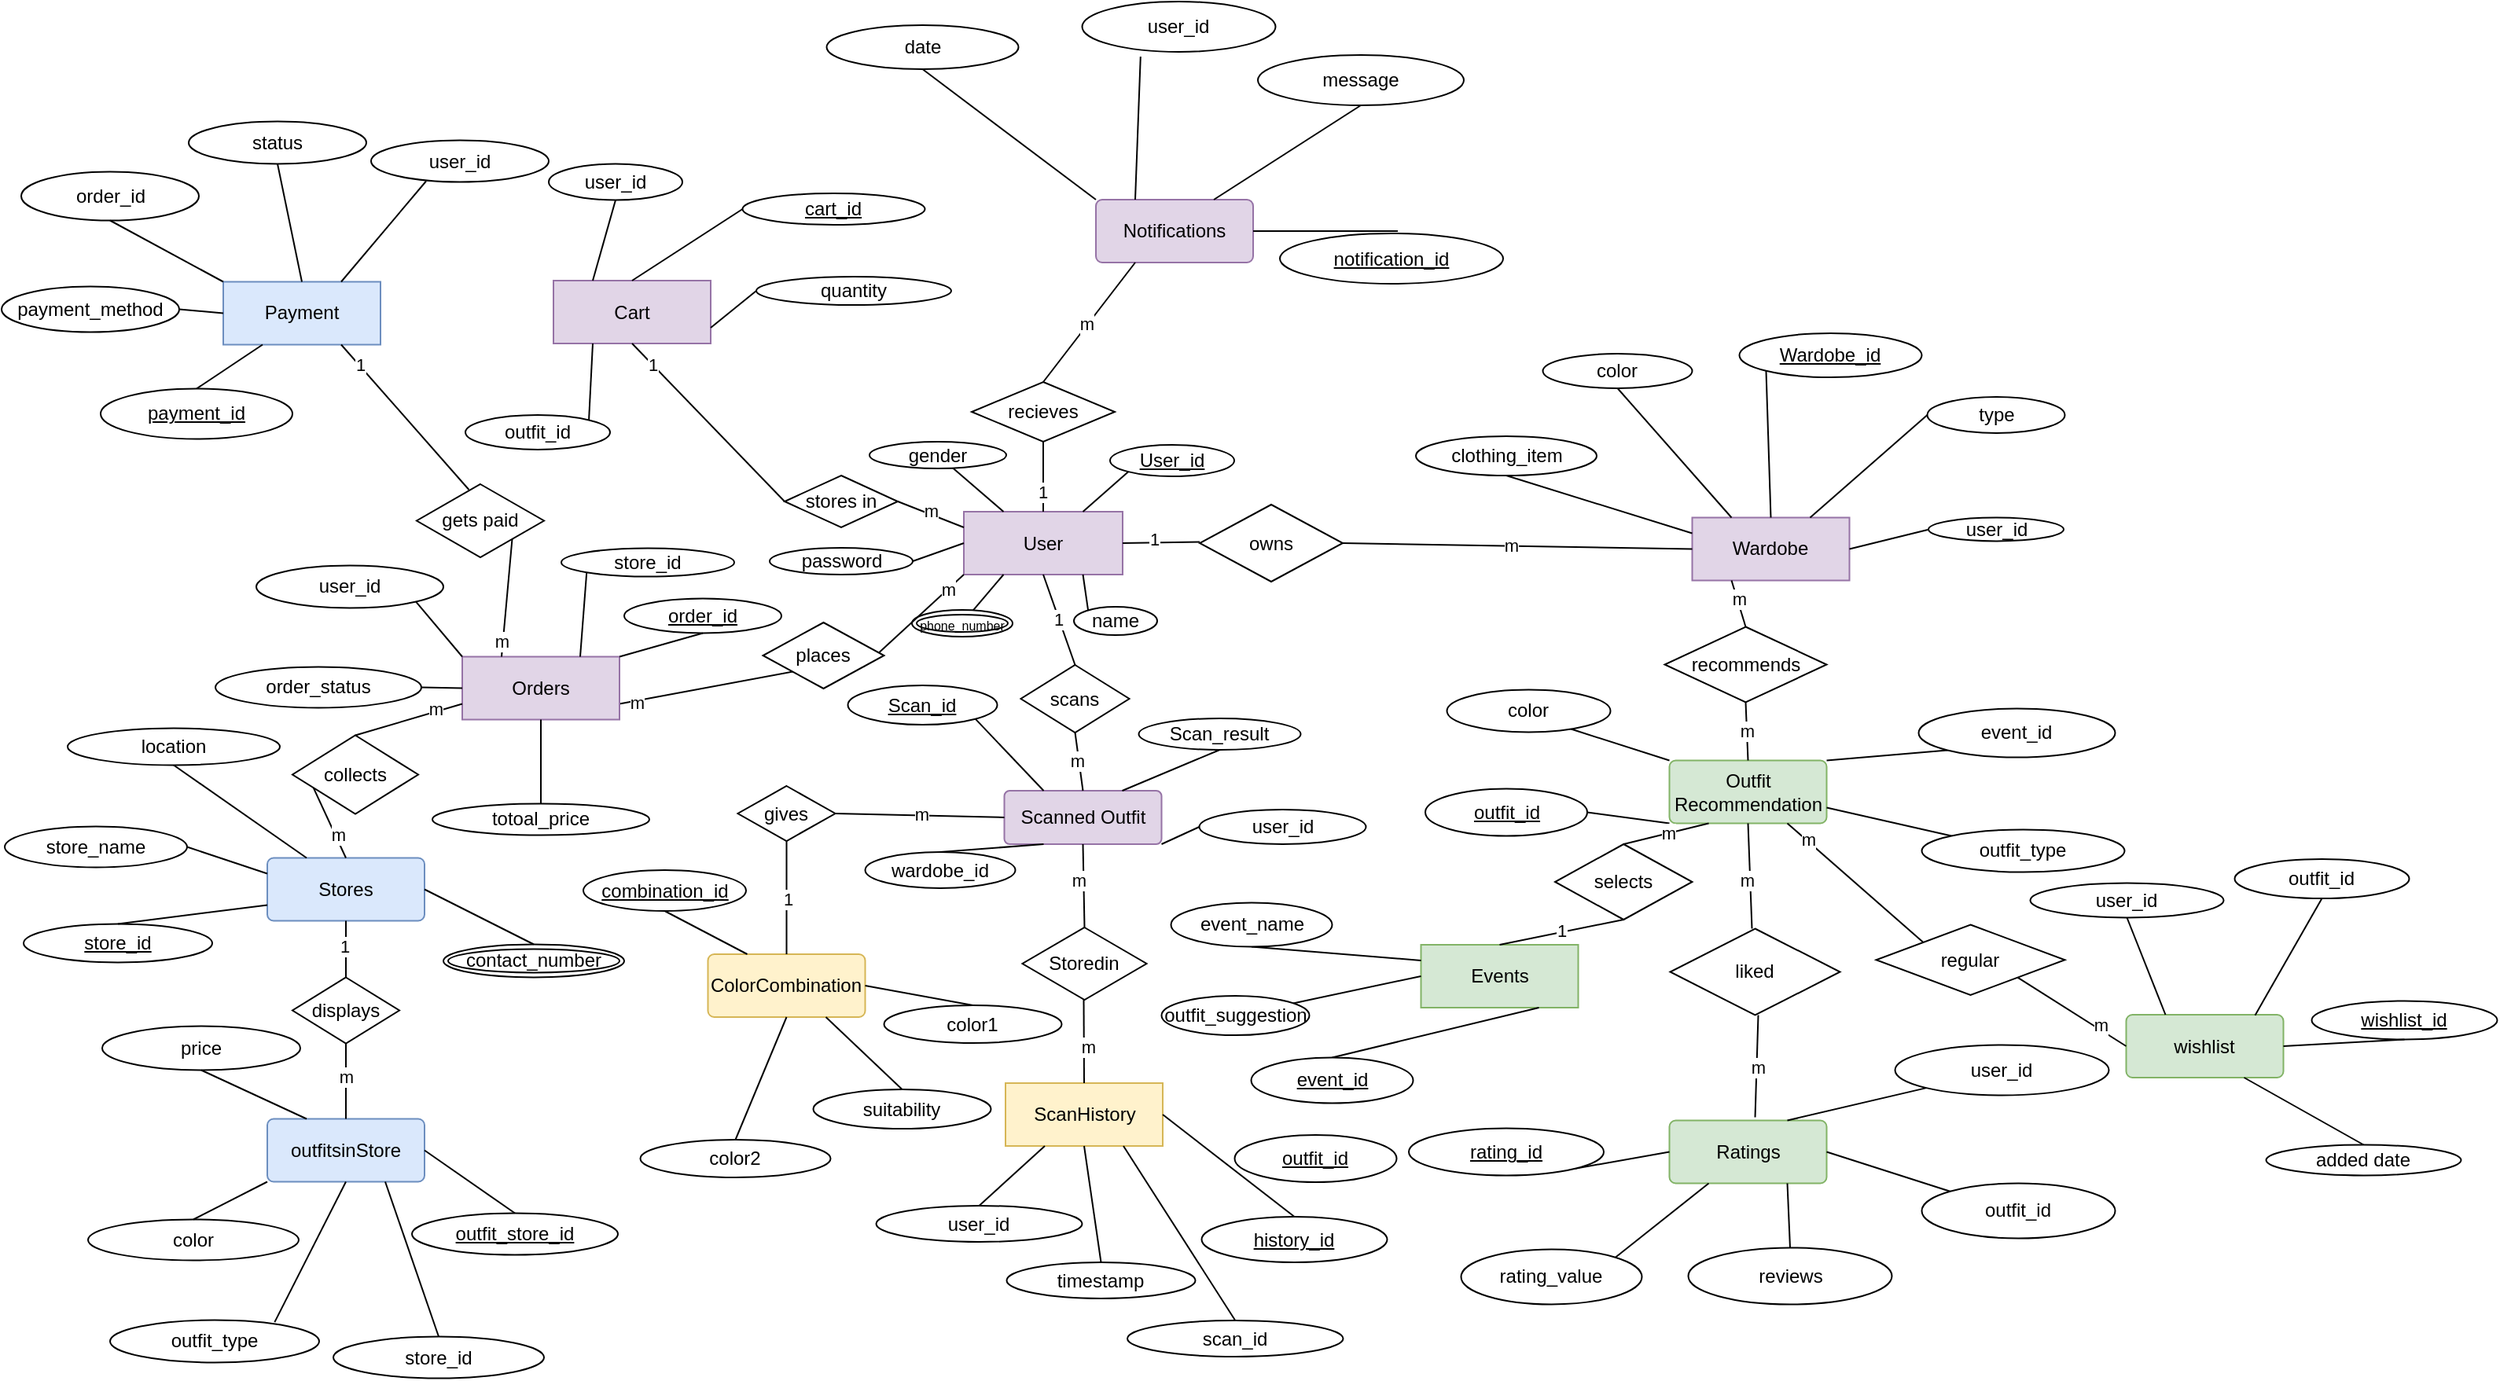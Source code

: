 <mxfile version="26.1.3">
  <diagram name="Page-1" id="2ijhO0yuNxRQ-9OjhCZB">
    <mxGraphModel dx="5385" dy="1030" grid="0" gridSize="10" guides="1" tooltips="1" connect="1" arrows="1" fold="1" page="1" pageScale="1" pageWidth="1700" pageHeight="1200" math="0" shadow="0">
      <root>
        <mxCell id="0" />
        <mxCell id="1" parent="0" />
        <mxCell id="6tPHo7xOfF66FTx9ZSS8-1" value="User" style="whiteSpace=wrap;html=1;align=center;fillColor=#e1d5e7;strokeColor=#9673a6;" parent="1" vertex="1">
          <mxGeometry x="-2741" y="517.5" width="101" height="40" as="geometry" />
        </mxCell>
        <mxCell id="6tPHo7xOfF66FTx9ZSS8-2" value="owns" style="shape=rhombus;perimeter=rhombusPerimeter;whiteSpace=wrap;html=1;align=center;" parent="1" vertex="1">
          <mxGeometry x="-2591" y="513" width="91" height="49" as="geometry" />
        </mxCell>
        <mxCell id="6tPHo7xOfF66FTx9ZSS8-3" value="stores in" style="shape=rhombus;perimeter=rhombusPerimeter;whiteSpace=wrap;html=1;align=center;" parent="1" vertex="1">
          <mxGeometry x="-2855" y="494.5" width="72" height="33" as="geometry" />
        </mxCell>
        <mxCell id="6tPHo7xOfF66FTx9ZSS8-4" value="" style="endArrow=none;html=1;rounded=0;exitX=1;exitY=0.5;exitDx=0;exitDy=0;" parent="1" source="6tPHo7xOfF66FTx9ZSS8-1" edge="1">
          <mxGeometry relative="1" as="geometry">
            <mxPoint x="-2751" y="536.79" as="sourcePoint" />
            <mxPoint x="-2591" y="536.79" as="targetPoint" />
          </mxGeometry>
        </mxCell>
        <mxCell id="6tPHo7xOfF66FTx9ZSS8-5" value="1" style="edgeLabel;html=1;align=center;verticalAlign=middle;resizable=0;points=[];" parent="6tPHo7xOfF66FTx9ZSS8-4" vertex="1" connectable="0">
          <mxGeometry x="-0.149" y="2" relative="1" as="geometry">
            <mxPoint x="-1" as="offset" />
          </mxGeometry>
        </mxCell>
        <mxCell id="6tPHo7xOfF66FTx9ZSS8-6" value="" style="endArrow=none;html=1;rounded=0;exitX=0.5;exitY=1;exitDx=0;exitDy=0;entryX=0.5;entryY=0;entryDx=0;entryDy=0;" parent="1" source="6tPHo7xOfF66FTx9ZSS8-1" target="6tPHo7xOfF66FTx9ZSS8-41" edge="1">
          <mxGeometry relative="1" as="geometry">
            <mxPoint x="-2845" y="596" as="sourcePoint" />
            <mxPoint x="-2692" y="603" as="targetPoint" />
          </mxGeometry>
        </mxCell>
        <mxCell id="6tPHo7xOfF66FTx9ZSS8-7" value="1" style="edgeLabel;html=1;align=center;verticalAlign=middle;resizable=0;points=[];" parent="6tPHo7xOfF66FTx9ZSS8-6" vertex="1" connectable="0">
          <mxGeometry x="-0.034" y="-1" relative="1" as="geometry">
            <mxPoint as="offset" />
          </mxGeometry>
        </mxCell>
        <mxCell id="6tPHo7xOfF66FTx9ZSS8-9" value="" style="endArrow=none;html=1;rounded=0;exitX=1;exitY=0.5;exitDx=0;exitDy=0;entryX=0;entryY=0.25;entryDx=0;entryDy=0;" parent="1" source="6tPHo7xOfF66FTx9ZSS8-3" target="6tPHo7xOfF66FTx9ZSS8-1" edge="1">
          <mxGeometry relative="1" as="geometry">
            <mxPoint x="-2796.75" y="538.02" as="sourcePoint" />
            <mxPoint x="-2816" y="490" as="targetPoint" />
          </mxGeometry>
        </mxCell>
        <mxCell id="6tPHo7xOfF66FTx9ZSS8-10" value="m" style="edgeLabel;html=1;align=center;verticalAlign=middle;resizable=0;points=[];" parent="6tPHo7xOfF66FTx9ZSS8-9" vertex="1" connectable="0">
          <mxGeometry x="-0.019" y="2" relative="1" as="geometry">
            <mxPoint as="offset" />
          </mxGeometry>
        </mxCell>
        <mxCell id="6tPHo7xOfF66FTx9ZSS8-11" value="recieves" style="shape=rhombus;perimeter=rhombusPerimeter;whiteSpace=wrap;html=1;align=center;" parent="1" vertex="1">
          <mxGeometry x="-2736" y="435" width="91" height="38" as="geometry" />
        </mxCell>
        <mxCell id="6tPHo7xOfF66FTx9ZSS8-12" value="" style="endArrow=none;html=1;rounded=0;exitX=0.5;exitY=0;exitDx=0;exitDy=0;entryX=0.5;entryY=1;entryDx=0;entryDy=0;" parent="1" source="6tPHo7xOfF66FTx9ZSS8-1" target="6tPHo7xOfF66FTx9ZSS8-11" edge="1">
          <mxGeometry relative="1" as="geometry">
            <mxPoint x="-2843" y="395" as="sourcePoint" />
            <mxPoint x="-2683" y="395" as="targetPoint" />
          </mxGeometry>
        </mxCell>
        <mxCell id="6tPHo7xOfF66FTx9ZSS8-13" value="1" style="edgeLabel;html=1;align=center;verticalAlign=middle;resizable=0;points=[];" parent="6tPHo7xOfF66FTx9ZSS8-12" vertex="1" connectable="0">
          <mxGeometry x="-0.441" y="1" relative="1" as="geometry">
            <mxPoint as="offset" />
          </mxGeometry>
        </mxCell>
        <mxCell id="6tPHo7xOfF66FTx9ZSS8-14" value="" style="endArrow=none;html=1;rounded=0;exitX=0.75;exitY=0;exitDx=0;exitDy=0;entryX=0;entryY=1;entryDx=0;entryDy=0;" parent="1" source="6tPHo7xOfF66FTx9ZSS8-1" target="6tPHo7xOfF66FTx9ZSS8-15" edge="1">
          <mxGeometry relative="1" as="geometry">
            <mxPoint x="-2698" y="505" as="sourcePoint" />
            <mxPoint x="-2643.361" y="499.889" as="targetPoint" />
          </mxGeometry>
        </mxCell>
        <mxCell id="6tPHo7xOfF66FTx9ZSS8-15" value="User_id" style="ellipse;whiteSpace=wrap;html=1;align=center;fontStyle=4;" parent="1" vertex="1">
          <mxGeometry x="-2648" y="475" width="79" height="20" as="geometry" />
        </mxCell>
        <mxCell id="6tPHo7xOfF66FTx9ZSS8-16" value="" style="endArrow=none;html=1;rounded=0;exitX=0.75;exitY=1;exitDx=0;exitDy=0;entryX=0.179;entryY=0.293;entryDx=0;entryDy=0;entryPerimeter=0;" parent="1" source="6tPHo7xOfF66FTx9ZSS8-1" target="6tPHo7xOfF66FTx9ZSS8-17" edge="1">
          <mxGeometry relative="1" as="geometry">
            <mxPoint x="-2779" y="567" as="sourcePoint" />
            <mxPoint x="-2636" y="579" as="targetPoint" />
          </mxGeometry>
        </mxCell>
        <mxCell id="6tPHo7xOfF66FTx9ZSS8-17" value="name" style="ellipse;whiteSpace=wrap;html=1;align=center;" parent="1" vertex="1">
          <mxGeometry x="-2671" y="578" width="53" height="18" as="geometry" />
        </mxCell>
        <mxCell id="6tPHo7xOfF66FTx9ZSS8-18" value="" style="endArrow=none;html=1;rounded=0;exitX=0.25;exitY=1;exitDx=0;exitDy=0;" parent="1" source="6tPHo7xOfF66FTx9ZSS8-1" target="6tPHo7xOfF66FTx9ZSS8-19" edge="1">
          <mxGeometry relative="1" as="geometry">
            <mxPoint x="-2779" y="567" as="sourcePoint" />
            <mxPoint x="-2735" y="585" as="targetPoint" />
          </mxGeometry>
        </mxCell>
        <mxCell id="6tPHo7xOfF66FTx9ZSS8-19" value="&lt;font style=&quot;font-size: 8px;&quot;&gt;phone_number&lt;/font&gt;" style="ellipse;shape=doubleEllipse;margin=3;whiteSpace=wrap;html=1;align=center;" parent="1" vertex="1">
          <mxGeometry x="-2774" y="580" width="64" height="17" as="geometry" />
        </mxCell>
        <mxCell id="6tPHo7xOfF66FTx9ZSS8-20" value="" style="endArrow=none;html=1;rounded=0;exitX=0;exitY=0.5;exitDx=0;exitDy=0;entryX=1;entryY=0.5;entryDx=0;entryDy=0;" parent="1" source="6tPHo7xOfF66FTx9ZSS8-1" target="6tPHo7xOfF66FTx9ZSS8-21" edge="1">
          <mxGeometry relative="1" as="geometry">
            <mxPoint x="-2779" y="526" as="sourcePoint" />
            <mxPoint x="-2776" y="535" as="targetPoint" />
          </mxGeometry>
        </mxCell>
        <mxCell id="6tPHo7xOfF66FTx9ZSS8-21" value="password" style="ellipse;whiteSpace=wrap;html=1;align=center;" parent="1" vertex="1">
          <mxGeometry x="-2864.5" y="540.5" width="91" height="17" as="geometry" />
        </mxCell>
        <mxCell id="6tPHo7xOfF66FTx9ZSS8-22" value="" style="endArrow=none;html=1;rounded=0;exitX=0.25;exitY=0;exitDx=0;exitDy=0;" parent="1" source="6tPHo7xOfF66FTx9ZSS8-1" target="6tPHo7xOfF66FTx9ZSS8-23" edge="1">
          <mxGeometry relative="1" as="geometry">
            <mxPoint x="-2779" y="526" as="sourcePoint" />
            <mxPoint x="-2619" y="526" as="targetPoint" />
          </mxGeometry>
        </mxCell>
        <mxCell id="6tPHo7xOfF66FTx9ZSS8-23" value="gender" style="ellipse;whiteSpace=wrap;html=1;align=center;" parent="1" vertex="1">
          <mxGeometry x="-2801" y="473" width="87" height="17" as="geometry" />
        </mxCell>
        <mxCell id="6tPHo7xOfF66FTx9ZSS8-25" value="Cart" style="whiteSpace=wrap;html=1;align=center;fillColor=#e1d5e7;strokeColor=#9673a6;" parent="1" vertex="1">
          <mxGeometry x="-3002" y="370.5" width="100" height="40" as="geometry" />
        </mxCell>
        <mxCell id="6tPHo7xOfF66FTx9ZSS8-28" value="cart_id" style="ellipse;whiteSpace=wrap;html=1;align=center;fontStyle=4;" parent="1" vertex="1">
          <mxGeometry x="-2881.75" y="315" width="116" height="20" as="geometry" />
        </mxCell>
        <mxCell id="6tPHo7xOfF66FTx9ZSS8-29" value="quantity" style="ellipse;whiteSpace=wrap;html=1;align=center;" parent="1" vertex="1">
          <mxGeometry x="-2873" y="368" width="124" height="18" as="geometry" />
        </mxCell>
        <mxCell id="6tPHo7xOfF66FTx9ZSS8-30" value="outfit_id" style="ellipse;whiteSpace=wrap;html=1;align=center;" parent="1" vertex="1">
          <mxGeometry x="-3058" y="456" width="92" height="22" as="geometry" />
        </mxCell>
        <mxCell id="6tPHo7xOfF66FTx9ZSS8-31" value="user_id" style="ellipse;whiteSpace=wrap;html=1;align=center;" parent="1" vertex="1">
          <mxGeometry x="-3005" y="296.25" width="85" height="23" as="geometry" />
        </mxCell>
        <mxCell id="6tPHo7xOfF66FTx9ZSS8-34" value="" style="endArrow=none;html=1;rounded=0;entryX=1;entryY=0;entryDx=0;entryDy=0;exitX=0.25;exitY=1;exitDx=0;exitDy=0;" parent="1" source="6tPHo7xOfF66FTx9ZSS8-25" target="6tPHo7xOfF66FTx9ZSS8-30" edge="1">
          <mxGeometry relative="1" as="geometry">
            <mxPoint x="-2980" y="416" as="sourcePoint" />
            <mxPoint x="-2804" y="373" as="targetPoint" />
          </mxGeometry>
        </mxCell>
        <mxCell id="6tPHo7xOfF66FTx9ZSS8-35" value="" style="endArrow=none;html=1;rounded=0;exitX=0.5;exitY=1;exitDx=0;exitDy=0;entryX=0.25;entryY=0;entryDx=0;entryDy=0;" parent="1" source="6tPHo7xOfF66FTx9ZSS8-31" target="6tPHo7xOfF66FTx9ZSS8-25" edge="1">
          <mxGeometry relative="1" as="geometry">
            <mxPoint x="-3000" y="383.75" as="sourcePoint" />
            <mxPoint x="-3002" y="381" as="targetPoint" />
          </mxGeometry>
        </mxCell>
        <mxCell id="6tPHo7xOfF66FTx9ZSS8-36" value="" style="endArrow=none;html=1;rounded=0;exitX=0.5;exitY=0;exitDx=0;exitDy=0;entryX=0;entryY=0.5;entryDx=0;entryDy=0;" parent="1" source="6tPHo7xOfF66FTx9ZSS8-25" target="6tPHo7xOfF66FTx9ZSS8-28" edge="1">
          <mxGeometry relative="1" as="geometry">
            <mxPoint x="-2893" y="535" as="sourcePoint" />
            <mxPoint x="-2733" y="535" as="targetPoint" />
          </mxGeometry>
        </mxCell>
        <mxCell id="6tPHo7xOfF66FTx9ZSS8-37" value="" style="endArrow=none;html=1;rounded=0;exitX=0.5;exitY=1;exitDx=0;exitDy=0;entryX=0;entryY=0.5;entryDx=0;entryDy=0;" parent="1" source="6tPHo7xOfF66FTx9ZSS8-25" target="6tPHo7xOfF66FTx9ZSS8-3" edge="1">
          <mxGeometry relative="1" as="geometry">
            <mxPoint x="-2893" y="535" as="sourcePoint" />
            <mxPoint x="-2733" y="535" as="targetPoint" />
          </mxGeometry>
        </mxCell>
        <mxCell id="6tPHo7xOfF66FTx9ZSS8-317" value="1" style="edgeLabel;html=1;align=center;verticalAlign=middle;resizable=0;points=[];" parent="6tPHo7xOfF66FTx9ZSS8-37" vertex="1" connectable="0">
          <mxGeometry x="-0.741" relative="1" as="geometry">
            <mxPoint as="offset" />
          </mxGeometry>
        </mxCell>
        <mxCell id="6tPHo7xOfF66FTx9ZSS8-38" value="" style="endArrow=none;html=1;rounded=0;exitX=1;exitY=0.75;exitDx=0;exitDy=0;entryX=0;entryY=0.5;entryDx=0;entryDy=0;" parent="1" source="6tPHo7xOfF66FTx9ZSS8-25" target="6tPHo7xOfF66FTx9ZSS8-29" edge="1">
          <mxGeometry relative="1" as="geometry">
            <mxPoint x="-2893" y="535" as="sourcePoint" />
            <mxPoint x="-2733" y="535" as="targetPoint" />
          </mxGeometry>
        </mxCell>
        <mxCell id="6tPHo7xOfF66FTx9ZSS8-39" value="ScanHistory" style="whiteSpace=wrap;html=1;align=center;fillColor=#fff2cc;strokeColor=#d6b656;" parent="1" vertex="1">
          <mxGeometry x="-2714.5" y="881" width="100" height="40" as="geometry" />
        </mxCell>
        <mxCell id="6tPHo7xOfF66FTx9ZSS8-40" value="Storedin" style="shape=rhombus;perimeter=rhombusPerimeter;whiteSpace=wrap;html=1;align=center;" parent="1" vertex="1">
          <mxGeometry x="-2703.75" y="782" width="79" height="46" as="geometry" />
        </mxCell>
        <mxCell id="6tPHo7xOfF66FTx9ZSS8-41" value="scans" style="shape=rhombus;perimeter=rhombusPerimeter;whiteSpace=wrap;html=1;align=center;" parent="1" vertex="1">
          <mxGeometry x="-2704.75" y="615" width="69" height="43" as="geometry" />
        </mxCell>
        <mxCell id="6tPHo7xOfF66FTx9ZSS8-42" value="gives" style="shape=rhombus;perimeter=rhombusPerimeter;whiteSpace=wrap;html=1;align=center;" parent="1" vertex="1">
          <mxGeometry x="-2884.75" y="692" width="62" height="35" as="geometry" />
        </mxCell>
        <mxCell id="6tPHo7xOfF66FTx9ZSS8-43" value="ColorCombination" style="rounded=1;arcSize=10;whiteSpace=wrap;html=1;align=center;fillColor=#fff2cc;strokeColor=#d6b656;" parent="1" vertex="1">
          <mxGeometry x="-2903.75" y="799" width="100" height="40" as="geometry" />
        </mxCell>
        <mxCell id="6tPHo7xOfF66FTx9ZSS8-44" value="Scanned Outfit" style="rounded=1;arcSize=10;whiteSpace=wrap;html=1;align=center;fillColor=#e1d5e7;strokeColor=#9673a6;" parent="1" vertex="1">
          <mxGeometry x="-2715.25" y="695" width="100" height="34" as="geometry" />
        </mxCell>
        <mxCell id="6tPHo7xOfF66FTx9ZSS8-46" value="" style="endArrow=none;html=1;rounded=0;exitX=0.5;exitY=0;exitDx=0;exitDy=0;entryX=0.5;entryY=1;entryDx=0;entryDy=0;" parent="1" source="6tPHo7xOfF66FTx9ZSS8-44" target="6tPHo7xOfF66FTx9ZSS8-41" edge="1">
          <mxGeometry relative="1" as="geometry">
            <mxPoint x="-2826.75" y="658" as="sourcePoint" />
            <mxPoint x="-2666.75" y="658" as="targetPoint" />
          </mxGeometry>
        </mxCell>
        <mxCell id="6tPHo7xOfF66FTx9ZSS8-47" value="m" style="edgeLabel;html=1;align=center;verticalAlign=middle;resizable=0;points=[];" parent="6tPHo7xOfF66FTx9ZSS8-46" vertex="1" connectable="0">
          <mxGeometry x="0.042" y="1" relative="1" as="geometry">
            <mxPoint as="offset" />
          </mxGeometry>
        </mxCell>
        <mxCell id="6tPHo7xOfF66FTx9ZSS8-48" value="" style="endArrow=none;html=1;rounded=0;exitX=0.5;exitY=0;exitDx=0;exitDy=0;" parent="1" source="6tPHo7xOfF66FTx9ZSS8-39" edge="1">
          <mxGeometry relative="1" as="geometry">
            <mxPoint x="-2824.75" y="828" as="sourcePoint" />
            <mxPoint x="-2664.75" y="828" as="targetPoint" />
          </mxGeometry>
        </mxCell>
        <mxCell id="6tPHo7xOfF66FTx9ZSS8-49" value="m" style="edgeLabel;html=1;align=center;verticalAlign=middle;resizable=0;points=[];" parent="6tPHo7xOfF66FTx9ZSS8-48" vertex="1" connectable="0">
          <mxGeometry x="-0.138" y="-2" relative="1" as="geometry">
            <mxPoint as="offset" />
          </mxGeometry>
        </mxCell>
        <mxCell id="6tPHo7xOfF66FTx9ZSS8-50" value="" style="endArrow=none;html=1;rounded=0;exitX=0.5;exitY=1;exitDx=0;exitDy=0;entryX=0.5;entryY=0;entryDx=0;entryDy=0;" parent="1" source="6tPHo7xOfF66FTx9ZSS8-44" target="6tPHo7xOfF66FTx9ZSS8-40" edge="1">
          <mxGeometry relative="1" as="geometry">
            <mxPoint x="-2824.75" y="781" as="sourcePoint" />
            <mxPoint x="-2664.75" y="781" as="targetPoint" />
          </mxGeometry>
        </mxCell>
        <mxCell id="6tPHo7xOfF66FTx9ZSS8-51" value="m" style="edgeLabel;html=1;align=center;verticalAlign=middle;resizable=0;points=[];" parent="6tPHo7xOfF66FTx9ZSS8-50" vertex="1" connectable="0">
          <mxGeometry x="-0.136" y="-3" relative="1" as="geometry">
            <mxPoint as="offset" />
          </mxGeometry>
        </mxCell>
        <mxCell id="6tPHo7xOfF66FTx9ZSS8-52" value="" style="endArrow=none;html=1;rounded=0;exitX=0.5;exitY=0;exitDx=0;exitDy=0;entryX=0.5;entryY=1;entryDx=0;entryDy=0;" parent="1" source="6tPHo7xOfF66FTx9ZSS8-43" target="6tPHo7xOfF66FTx9ZSS8-42" edge="1">
          <mxGeometry relative="1" as="geometry">
            <mxPoint x="-2869.75" y="727" as="sourcePoint" />
            <mxPoint x="-2718.75" y="722" as="targetPoint" />
          </mxGeometry>
        </mxCell>
        <mxCell id="6tPHo7xOfF66FTx9ZSS8-53" value="1" style="edgeLabel;html=1;align=center;verticalAlign=middle;resizable=0;points=[];" parent="6tPHo7xOfF66FTx9ZSS8-52" vertex="1" connectable="0">
          <mxGeometry x="-0.014" relative="1" as="geometry">
            <mxPoint as="offset" />
          </mxGeometry>
        </mxCell>
        <mxCell id="6tPHo7xOfF66FTx9ZSS8-54" value="" style="endArrow=none;html=1;rounded=0;exitX=1;exitY=0.5;exitDx=0;exitDy=0;entryX=0;entryY=0.5;entryDx=0;entryDy=0;" parent="1" source="6tPHo7xOfF66FTx9ZSS8-42" target="6tPHo7xOfF66FTx9ZSS8-44" edge="1">
          <mxGeometry relative="1" as="geometry">
            <mxPoint x="-2759.75" y="730" as="sourcePoint" />
            <mxPoint x="-2715.25" y="730" as="targetPoint" />
          </mxGeometry>
        </mxCell>
        <mxCell id="6tPHo7xOfF66FTx9ZSS8-55" value="m" style="edgeLabel;html=1;align=center;verticalAlign=middle;resizable=0;points=[];" parent="6tPHo7xOfF66FTx9ZSS8-54" vertex="1" connectable="0">
          <mxGeometry x="0.011" y="1" relative="1" as="geometry">
            <mxPoint as="offset" />
          </mxGeometry>
        </mxCell>
        <mxCell id="6tPHo7xOfF66FTx9ZSS8-61" value="outfit_id" style="ellipse;whiteSpace=wrap;html=1;align=center;fontStyle=4;" parent="1" vertex="1">
          <mxGeometry x="-2568.75" y="914" width="103" height="30" as="geometry" />
        </mxCell>
        <mxCell id="6tPHo7xOfF66FTx9ZSS8-63" value="Scan_id" style="ellipse;whiteSpace=wrap;html=1;align=center;fontStyle=4;" parent="1" vertex="1">
          <mxGeometry x="-2814.75" y="628" width="95" height="25" as="geometry" />
        </mxCell>
        <mxCell id="6tPHo7xOfF66FTx9ZSS8-64" value="wardobe_id" style="ellipse;whiteSpace=wrap;html=1;align=center;" parent="1" vertex="1">
          <mxGeometry x="-2803.75" y="734" width="95.5" height="23" as="geometry" />
        </mxCell>
        <mxCell id="6tPHo7xOfF66FTx9ZSS8-65" value="user_id" style="ellipse;whiteSpace=wrap;html=1;align=center;" parent="1" vertex="1">
          <mxGeometry x="-2591.25" y="707" width="106" height="22" as="geometry" />
        </mxCell>
        <mxCell id="6tPHo7xOfF66FTx9ZSS8-66" value="Scan_result" style="ellipse;whiteSpace=wrap;html=1;align=center;" parent="1" vertex="1">
          <mxGeometry x="-2629.75" y="649" width="103" height="20" as="geometry" />
        </mxCell>
        <mxCell id="6tPHo7xOfF66FTx9ZSS8-67" value="" style="endArrow=none;html=1;rounded=0;exitX=0.5;exitY=0;exitDx=0;exitDy=0;entryX=0.25;entryY=1;entryDx=0;entryDy=0;" parent="1" source="6tPHo7xOfF66FTx9ZSS8-64" target="6tPHo7xOfF66FTx9ZSS8-44" edge="1">
          <mxGeometry relative="1" as="geometry">
            <mxPoint x="-2759.75" y="708" as="sourcePoint" />
            <mxPoint x="-2694.75" y="731" as="targetPoint" />
          </mxGeometry>
        </mxCell>
        <mxCell id="6tPHo7xOfF66FTx9ZSS8-68" value="" style="endArrow=none;html=1;rounded=0;exitX=0;exitY=0.5;exitDx=0;exitDy=0;entryX=1;entryY=1;entryDx=0;entryDy=0;" parent="1" source="6tPHo7xOfF66FTx9ZSS8-65" target="6tPHo7xOfF66FTx9ZSS8-44" edge="1">
          <mxGeometry relative="1" as="geometry">
            <mxPoint x="-2759.75" y="708" as="sourcePoint" />
            <mxPoint x="-2602.75" y="734" as="targetPoint" />
          </mxGeometry>
        </mxCell>
        <mxCell id="6tPHo7xOfF66FTx9ZSS8-69" value="" style="endArrow=none;html=1;rounded=0;exitX=0.5;exitY=1;exitDx=0;exitDy=0;entryX=0.75;entryY=0;entryDx=0;entryDy=0;" parent="1" source="6tPHo7xOfF66FTx9ZSS8-66" target="6tPHo7xOfF66FTx9ZSS8-44" edge="1">
          <mxGeometry relative="1" as="geometry">
            <mxPoint x="-2759.75" y="708" as="sourcePoint" />
            <mxPoint x="-2599.75" y="708" as="targetPoint" />
          </mxGeometry>
        </mxCell>
        <mxCell id="6tPHo7xOfF66FTx9ZSS8-70" value="" style="endArrow=none;html=1;rounded=0;exitX=1;exitY=1;exitDx=0;exitDy=0;entryX=0.25;entryY=0;entryDx=0;entryDy=0;" parent="1" source="6tPHo7xOfF66FTx9ZSS8-63" target="6tPHo7xOfF66FTx9ZSS8-44" edge="1">
          <mxGeometry relative="1" as="geometry">
            <mxPoint x="-2759.75" y="708" as="sourcePoint" />
            <mxPoint x="-2599.75" y="708" as="targetPoint" />
          </mxGeometry>
        </mxCell>
        <mxCell id="6tPHo7xOfF66FTx9ZSS8-71" value="user_id" style="ellipse;whiteSpace=wrap;html=1;align=center;" parent="1" vertex="1">
          <mxGeometry x="-2796.75" y="959" width="131" height="23" as="geometry" />
        </mxCell>
        <mxCell id="6tPHo7xOfF66FTx9ZSS8-72" value="history_id" style="ellipse;whiteSpace=wrap;html=1;align=center;fontStyle=4;" parent="1" vertex="1">
          <mxGeometry x="-2589.75" y="966" width="118" height="29" as="geometry" />
        </mxCell>
        <mxCell id="6tPHo7xOfF66FTx9ZSS8-73" value="scan_id" style="ellipse;whiteSpace=wrap;html=1;align=center;" parent="1" vertex="1">
          <mxGeometry x="-2637" y="1032" width="137.25" height="23" as="geometry" />
        </mxCell>
        <mxCell id="6tPHo7xOfF66FTx9ZSS8-74" value="timestamp" style="ellipse;whiteSpace=wrap;html=1;align=center;" parent="1" vertex="1">
          <mxGeometry x="-2713.75" y="995" width="120" height="23" as="geometry" />
        </mxCell>
        <mxCell id="6tPHo7xOfF66FTx9ZSS8-75" value="" style="endArrow=none;html=1;rounded=0;exitX=1;exitY=0.5;exitDx=0;exitDy=0;entryX=0.5;entryY=0;entryDx=0;entryDy=0;" parent="1" source="6tPHo7xOfF66FTx9ZSS8-39" target="6tPHo7xOfF66FTx9ZSS8-72" edge="1">
          <mxGeometry relative="1" as="geometry">
            <mxPoint x="-2740.75" y="1049" as="sourcePoint" />
            <mxPoint x="-2580.75" y="1049" as="targetPoint" />
          </mxGeometry>
        </mxCell>
        <mxCell id="6tPHo7xOfF66FTx9ZSS8-76" value="" style="endArrow=none;html=1;rounded=0;exitX=0.75;exitY=1;exitDx=0;exitDy=0;entryX=0.5;entryY=0;entryDx=0;entryDy=0;" parent="1" source="6tPHo7xOfF66FTx9ZSS8-39" target="6tPHo7xOfF66FTx9ZSS8-73" edge="1">
          <mxGeometry relative="1" as="geometry">
            <mxPoint x="-2777.75" y="1074" as="sourcePoint" />
            <mxPoint x="-2617.75" y="1074" as="targetPoint" />
          </mxGeometry>
        </mxCell>
        <mxCell id="6tPHo7xOfF66FTx9ZSS8-77" value="" style="endArrow=none;html=1;rounded=0;exitX=0.5;exitY=1;exitDx=0;exitDy=0;entryX=0.5;entryY=0;entryDx=0;entryDy=0;" parent="1" source="6tPHo7xOfF66FTx9ZSS8-39" target="6tPHo7xOfF66FTx9ZSS8-74" edge="1">
          <mxGeometry relative="1" as="geometry">
            <mxPoint x="-2740.75" y="1049" as="sourcePoint" />
            <mxPoint x="-2580.75" y="1049" as="targetPoint" />
          </mxGeometry>
        </mxCell>
        <mxCell id="6tPHo7xOfF66FTx9ZSS8-78" value="" style="endArrow=none;html=1;rounded=0;exitX=0.25;exitY=1;exitDx=0;exitDy=0;entryX=0.5;entryY=0;entryDx=0;entryDy=0;" parent="1" source="6tPHo7xOfF66FTx9ZSS8-39" target="6tPHo7xOfF66FTx9ZSS8-71" edge="1">
          <mxGeometry relative="1" as="geometry">
            <mxPoint x="-2740.75" y="1049" as="sourcePoint" />
            <mxPoint x="-2580.75" y="1049" as="targetPoint" />
          </mxGeometry>
        </mxCell>
        <mxCell id="6tPHo7xOfF66FTx9ZSS8-79" value="suitability" style="ellipse;whiteSpace=wrap;html=1;align=center;" parent="1" vertex="1">
          <mxGeometry x="-2836.75" y="885" width="113" height="25" as="geometry" />
        </mxCell>
        <mxCell id="6tPHo7xOfF66FTx9ZSS8-80" value="color2" style="ellipse;whiteSpace=wrap;html=1;align=center;" parent="1" vertex="1">
          <mxGeometry x="-2946.75" y="917" width="121" height="24" as="geometry" />
        </mxCell>
        <mxCell id="6tPHo7xOfF66FTx9ZSS8-81" value="color1" style="ellipse;whiteSpace=wrap;html=1;align=center;" parent="1" vertex="1">
          <mxGeometry x="-2791.75" y="831.5" width="113" height="24" as="geometry" />
        </mxCell>
        <mxCell id="6tPHo7xOfF66FTx9ZSS8-82" value="combination_id" style="ellipse;whiteSpace=wrap;html=1;align=center;fontStyle=4;" parent="1" vertex="1">
          <mxGeometry x="-2983" y="745.5" width="103.5" height="26" as="geometry" />
        </mxCell>
        <mxCell id="6tPHo7xOfF66FTx9ZSS8-83" value="" style="endArrow=none;html=1;rounded=0;exitX=1;exitY=0.5;exitDx=0;exitDy=0;entryX=0.5;entryY=0;entryDx=0;entryDy=0;" parent="1" source="6tPHo7xOfF66FTx9ZSS8-43" target="6tPHo7xOfF66FTx9ZSS8-81" edge="1">
          <mxGeometry relative="1" as="geometry">
            <mxPoint x="-2998.75" y="870" as="sourcePoint" />
            <mxPoint x="-2838.75" y="870" as="targetPoint" />
          </mxGeometry>
        </mxCell>
        <mxCell id="6tPHo7xOfF66FTx9ZSS8-84" value="" style="endArrow=none;html=1;rounded=0;exitX=0.75;exitY=1;exitDx=0;exitDy=0;entryX=0.5;entryY=0;entryDx=0;entryDy=0;" parent="1" source="6tPHo7xOfF66FTx9ZSS8-43" target="6tPHo7xOfF66FTx9ZSS8-79" edge="1">
          <mxGeometry relative="1" as="geometry">
            <mxPoint x="-2998.75" y="870" as="sourcePoint" />
            <mxPoint x="-2838.75" y="870" as="targetPoint" />
          </mxGeometry>
        </mxCell>
        <mxCell id="6tPHo7xOfF66FTx9ZSS8-85" value="" style="endArrow=none;html=1;rounded=0;exitX=0.5;exitY=1;exitDx=0;exitDy=0;entryX=0.5;entryY=0;entryDx=0;entryDy=0;" parent="1" source="6tPHo7xOfF66FTx9ZSS8-43" target="6tPHo7xOfF66FTx9ZSS8-80" edge="1">
          <mxGeometry relative="1" as="geometry">
            <mxPoint x="-3044.75" y="932" as="sourcePoint" />
            <mxPoint x="-2884.75" y="932" as="targetPoint" />
          </mxGeometry>
        </mxCell>
        <mxCell id="6tPHo7xOfF66FTx9ZSS8-86" value="" style="endArrow=none;html=1;rounded=0;exitX=0.25;exitY=0;exitDx=0;exitDy=0;entryX=0.5;entryY=1;entryDx=0;entryDy=0;" parent="1" source="6tPHo7xOfF66FTx9ZSS8-43" target="6tPHo7xOfF66FTx9ZSS8-82" edge="1">
          <mxGeometry relative="1" as="geometry">
            <mxPoint x="-2998.75" y="870" as="sourcePoint" />
            <mxPoint x="-2838.75" y="870" as="targetPoint" />
          </mxGeometry>
        </mxCell>
        <mxCell id="6tPHo7xOfF66FTx9ZSS8-89" value="" style="endArrow=none;html=1;rounded=0;exitX=0;exitY=1;exitDx=0;exitDy=0;entryX=1;entryY=0.75;entryDx=0;entryDy=0;" parent="1" target="6tPHo7xOfF66FTx9ZSS8-90" edge="1">
          <mxGeometry relative="1" as="geometry">
            <mxPoint x="-2837.75" y="617" as="sourcePoint" />
            <mxPoint x="-2790" y="634" as="targetPoint" />
          </mxGeometry>
        </mxCell>
        <mxCell id="6tPHo7xOfF66FTx9ZSS8-312" value="m" style="edgeLabel;html=1;align=center;verticalAlign=middle;resizable=0;points=[];" parent="6tPHo7xOfF66FTx9ZSS8-89" vertex="1" connectable="0">
          <mxGeometry x="0.823" y="1" relative="1" as="geometry">
            <mxPoint as="offset" />
          </mxGeometry>
        </mxCell>
        <mxCell id="6tPHo7xOfF66FTx9ZSS8-90" value="Orders" style="whiteSpace=wrap;html=1;align=center;fillColor=#e1d5e7;strokeColor=#9673a6;" parent="1" vertex="1">
          <mxGeometry x="-3060" y="609.75" width="100" height="40" as="geometry" />
        </mxCell>
        <mxCell id="6tPHo7xOfF66FTx9ZSS8-98" value="Stores" style="rounded=1;arcSize=10;whiteSpace=wrap;html=1;align=center;fillColor=#dae8fc;strokeColor=#6c8ebf;" parent="1" vertex="1">
          <mxGeometry x="-3184" y="737.75" width="100" height="40" as="geometry" />
        </mxCell>
        <mxCell id="6tPHo7xOfF66FTx9ZSS8-99" value="displays" style="shape=rhombus;perimeter=rhombusPerimeter;whiteSpace=wrap;html=1;align=center;" parent="1" vertex="1">
          <mxGeometry x="-3168" y="813.75" width="68" height="42" as="geometry" />
        </mxCell>
        <mxCell id="6tPHo7xOfF66FTx9ZSS8-100" value="outfitsinStore" style="rounded=1;arcSize=10;whiteSpace=wrap;html=1;align=center;fillColor=#dae8fc;strokeColor=#6c8ebf;" parent="1" vertex="1">
          <mxGeometry x="-3184" y="903.75" width="100" height="40" as="geometry" />
        </mxCell>
        <mxCell id="6tPHo7xOfF66FTx9ZSS8-101" value="" style="endArrow=none;html=1;rounded=0;exitX=0.5;exitY=1;exitDx=0;exitDy=0;entryX=0.5;entryY=0;entryDx=0;entryDy=0;" parent="1" source="6tPHo7xOfF66FTx9ZSS8-99" target="6tPHo7xOfF66FTx9ZSS8-100" edge="1">
          <mxGeometry relative="1" as="geometry">
            <mxPoint x="-3026" y="814.75" as="sourcePoint" />
            <mxPoint x="-2866" y="814.75" as="targetPoint" />
          </mxGeometry>
        </mxCell>
        <mxCell id="6tPHo7xOfF66FTx9ZSS8-102" value="m" style="edgeLabel;html=1;align=center;verticalAlign=middle;resizable=0;points=[];" parent="6tPHo7xOfF66FTx9ZSS8-101" vertex="1" connectable="0">
          <mxGeometry x="-0.139" relative="1" as="geometry">
            <mxPoint as="offset" />
          </mxGeometry>
        </mxCell>
        <mxCell id="6tPHo7xOfF66FTx9ZSS8-103" value="" style="endArrow=none;html=1;rounded=0;exitX=0.5;exitY=1;exitDx=0;exitDy=0;entryX=0.5;entryY=0;entryDx=0;entryDy=0;" parent="1" source="6tPHo7xOfF66FTx9ZSS8-98" target="6tPHo7xOfF66FTx9ZSS8-99" edge="1">
          <mxGeometry relative="1" as="geometry">
            <mxPoint x="-3046.5" y="777.75" as="sourcePoint" />
            <mxPoint x="-2886.5" y="777.75" as="targetPoint" />
          </mxGeometry>
        </mxCell>
        <mxCell id="6tPHo7xOfF66FTx9ZSS8-104" value="1" style="edgeLabel;html=1;align=center;verticalAlign=middle;resizable=0;points=[];" parent="6tPHo7xOfF66FTx9ZSS8-103" vertex="1" connectable="0">
          <mxGeometry x="-0.148" y="-1" relative="1" as="geometry">
            <mxPoint as="offset" />
          </mxGeometry>
        </mxCell>
        <mxCell id="6tPHo7xOfF66FTx9ZSS8-110" value="outfit_store_id" style="ellipse;whiteSpace=wrap;html=1;align=center;fontStyle=4;" parent="1" vertex="1">
          <mxGeometry x="-3092" y="963.75" width="131" height="26.5" as="geometry" />
        </mxCell>
        <mxCell id="6tPHo7xOfF66FTx9ZSS8-111" value="price" style="ellipse;whiteSpace=wrap;html=1;align=center;" parent="1" vertex="1">
          <mxGeometry x="-3289" y="844.75" width="126" height="28" as="geometry" />
        </mxCell>
        <mxCell id="6tPHo7xOfF66FTx9ZSS8-112" value="outfit_type" style="ellipse;whiteSpace=wrap;html=1;align=center;" parent="1" vertex="1">
          <mxGeometry x="-3284" y="1031.75" width="133" height="27" as="geometry" />
        </mxCell>
        <mxCell id="6tPHo7xOfF66FTx9ZSS8-113" value="store_id" style="ellipse;whiteSpace=wrap;html=1;align=center;" parent="1" vertex="1">
          <mxGeometry x="-3142" y="1042.25" width="134" height="26.5" as="geometry" />
        </mxCell>
        <mxCell id="6tPHo7xOfF66FTx9ZSS8-114" value="color" style="ellipse;whiteSpace=wrap;html=1;align=center;" parent="1" vertex="1">
          <mxGeometry x="-3298" y="967.75" width="134" height="26" as="geometry" />
        </mxCell>
        <mxCell id="6tPHo7xOfF66FTx9ZSS8-115" value="" style="endArrow=none;html=1;rounded=0;exitX=1;exitY=0.5;exitDx=0;exitDy=0;entryX=0.5;entryY=0;entryDx=0;entryDy=0;" parent="1" source="6tPHo7xOfF66FTx9ZSS8-100" target="6tPHo7xOfF66FTx9ZSS8-110" edge="1">
          <mxGeometry relative="1" as="geometry">
            <mxPoint x="-3054" y="924.75" as="sourcePoint" />
            <mxPoint x="-2894" y="924.75" as="targetPoint" />
          </mxGeometry>
        </mxCell>
        <mxCell id="6tPHo7xOfF66FTx9ZSS8-116" value="" style="endArrow=none;html=1;rounded=0;exitX=0.75;exitY=1;exitDx=0;exitDy=0;entryX=0.5;entryY=0;entryDx=0;entryDy=0;" parent="1" source="6tPHo7xOfF66FTx9ZSS8-100" target="6tPHo7xOfF66FTx9ZSS8-113" edge="1">
          <mxGeometry relative="1" as="geometry">
            <mxPoint x="-3054" y="924.75" as="sourcePoint" />
            <mxPoint x="-2894" y="924.75" as="targetPoint" />
          </mxGeometry>
        </mxCell>
        <mxCell id="6tPHo7xOfF66FTx9ZSS8-117" value="" style="endArrow=none;html=1;rounded=0;exitX=0.787;exitY=0.049;exitDx=0;exitDy=0;entryX=0.5;entryY=1;entryDx=0;entryDy=0;exitPerimeter=0;" parent="1" source="6tPHo7xOfF66FTx9ZSS8-112" target="6tPHo7xOfF66FTx9ZSS8-100" edge="1">
          <mxGeometry relative="1" as="geometry">
            <mxPoint x="-3054" y="924.75" as="sourcePoint" />
            <mxPoint x="-2894" y="924.75" as="targetPoint" />
            <Array as="points" />
          </mxGeometry>
        </mxCell>
        <mxCell id="6tPHo7xOfF66FTx9ZSS8-118" value="" style="endArrow=none;html=1;rounded=0;exitX=0;exitY=1;exitDx=0;exitDy=0;entryX=0.5;entryY=0;entryDx=0;entryDy=0;" parent="1" source="6tPHo7xOfF66FTx9ZSS8-100" target="6tPHo7xOfF66FTx9ZSS8-114" edge="1">
          <mxGeometry relative="1" as="geometry">
            <mxPoint x="-3054" y="924.75" as="sourcePoint" />
            <mxPoint x="-2894" y="924.75" as="targetPoint" />
          </mxGeometry>
        </mxCell>
        <mxCell id="6tPHo7xOfF66FTx9ZSS8-119" value="" style="endArrow=none;html=1;rounded=0;exitX=0.25;exitY=0;exitDx=0;exitDy=0;entryX=0.5;entryY=1;entryDx=0;entryDy=0;" parent="1" source="6tPHo7xOfF66FTx9ZSS8-100" target="6tPHo7xOfF66FTx9ZSS8-111" edge="1">
          <mxGeometry relative="1" as="geometry">
            <mxPoint x="-3054" y="924.75" as="sourcePoint" />
            <mxPoint x="-2894" y="924.75" as="targetPoint" />
          </mxGeometry>
        </mxCell>
        <mxCell id="6tPHo7xOfF66FTx9ZSS8-120" value="store_id" style="ellipse;whiteSpace=wrap;html=1;align=center;fontStyle=4;" parent="1" vertex="1">
          <mxGeometry x="-3339" y="779.75" width="120" height="24.5" as="geometry" />
        </mxCell>
        <mxCell id="6tPHo7xOfF66FTx9ZSS8-121" value="location" style="ellipse;whiteSpace=wrap;html=1;align=center;" parent="1" vertex="1">
          <mxGeometry x="-3311" y="655.25" width="135" height="23.5" as="geometry" />
        </mxCell>
        <mxCell id="6tPHo7xOfF66FTx9ZSS8-122" value="store_name" style="ellipse;whiteSpace=wrap;html=1;align=center;direction=west;" parent="1" vertex="1">
          <mxGeometry x="-3351" y="717.75" width="116" height="26" as="geometry" />
        </mxCell>
        <mxCell id="6tPHo7xOfF66FTx9ZSS8-123" value="contact_number" style="ellipse;shape=doubleEllipse;margin=3;whiteSpace=wrap;html=1;align=center;" parent="1" vertex="1">
          <mxGeometry x="-3072" y="792.75" width="115" height="21" as="geometry" />
        </mxCell>
        <mxCell id="6tPHo7xOfF66FTx9ZSS8-124" value="" style="endArrow=none;html=1;rounded=0;exitX=1;exitY=0.5;exitDx=0;exitDy=0;entryX=0.5;entryY=0;entryDx=0;entryDy=0;" parent="1" source="6tPHo7xOfF66FTx9ZSS8-98" target="6tPHo7xOfF66FTx9ZSS8-123" edge="1">
          <mxGeometry relative="1" as="geometry">
            <mxPoint x="-2952" y="827.75" as="sourcePoint" />
            <mxPoint x="-2792" y="827.75" as="targetPoint" />
          </mxGeometry>
        </mxCell>
        <mxCell id="6tPHo7xOfF66FTx9ZSS8-125" value="" style="endArrow=none;html=1;rounded=0;exitX=0;exitY=0.75;exitDx=0;exitDy=0;entryX=0.5;entryY=0;entryDx=0;entryDy=0;" parent="1" source="6tPHo7xOfF66FTx9ZSS8-98" target="6tPHo7xOfF66FTx9ZSS8-120" edge="1">
          <mxGeometry relative="1" as="geometry">
            <mxPoint x="-2952" y="827.75" as="sourcePoint" />
            <mxPoint x="-2792" y="827.75" as="targetPoint" />
          </mxGeometry>
        </mxCell>
        <mxCell id="6tPHo7xOfF66FTx9ZSS8-126" value="" style="endArrow=none;html=1;rounded=0;exitX=0;exitY=0.25;exitDx=0;exitDy=0;entryX=0;entryY=0.5;entryDx=0;entryDy=0;" parent="1" source="6tPHo7xOfF66FTx9ZSS8-98" target="6tPHo7xOfF66FTx9ZSS8-122" edge="1">
          <mxGeometry relative="1" as="geometry">
            <mxPoint x="-2952" y="827.75" as="sourcePoint" />
            <mxPoint x="-2792" y="827.75" as="targetPoint" />
          </mxGeometry>
        </mxCell>
        <mxCell id="6tPHo7xOfF66FTx9ZSS8-127" value="" style="endArrow=none;html=1;rounded=0;exitX=0.5;exitY=1;exitDx=0;exitDy=0;entryX=0.25;entryY=0;entryDx=0;entryDy=0;" parent="1" source="6tPHo7xOfF66FTx9ZSS8-121" target="6tPHo7xOfF66FTx9ZSS8-98" edge="1">
          <mxGeometry relative="1" as="geometry">
            <mxPoint x="-2952" y="827.75" as="sourcePoint" />
            <mxPoint x="-2792" y="827.75" as="targetPoint" />
          </mxGeometry>
        </mxCell>
        <mxCell id="6tPHo7xOfF66FTx9ZSS8-128" value="order_id" style="ellipse;whiteSpace=wrap;html=1;align=center;fontStyle=4;" parent="1" vertex="1">
          <mxGeometry x="-2957" y="572.75" width="100" height="22" as="geometry" />
        </mxCell>
        <mxCell id="6tPHo7xOfF66FTx9ZSS8-129" value="store_id" style="ellipse;whiteSpace=wrap;html=1;align=center;" parent="1" vertex="1">
          <mxGeometry x="-2997" y="540.75" width="110" height="18" as="geometry" />
        </mxCell>
        <mxCell id="6tPHo7xOfF66FTx9ZSS8-130" value="totoal_price" style="ellipse;whiteSpace=wrap;html=1;align=center;" parent="1" vertex="1">
          <mxGeometry x="-3079" y="703.25" width="138" height="20" as="geometry" />
        </mxCell>
        <mxCell id="6tPHo7xOfF66FTx9ZSS8-131" value="order_status" style="ellipse;whiteSpace=wrap;html=1;align=center;" parent="1" vertex="1">
          <mxGeometry x="-3217" y="616.25" width="131" height="26" as="geometry" />
        </mxCell>
        <mxCell id="6tPHo7xOfF66FTx9ZSS8-132" value="user_id" style="ellipse;whiteSpace=wrap;html=1;align=center;" parent="1" vertex="1">
          <mxGeometry x="-3191" y="551.75" width="119" height="27" as="geometry" />
        </mxCell>
        <mxCell id="6tPHo7xOfF66FTx9ZSS8-133" value="" style="endArrow=none;html=1;rounded=0;exitX=1;exitY=0;exitDx=0;exitDy=0;entryX=0.5;entryY=1;entryDx=0;entryDy=0;" parent="1" source="6tPHo7xOfF66FTx9ZSS8-90" target="6tPHo7xOfF66FTx9ZSS8-128" edge="1">
          <mxGeometry relative="1" as="geometry">
            <mxPoint x="-3023" y="573.75" as="sourcePoint" />
            <mxPoint x="-2863" y="573.75" as="targetPoint" />
          </mxGeometry>
        </mxCell>
        <mxCell id="6tPHo7xOfF66FTx9ZSS8-134" value="" style="endArrow=none;html=1;rounded=0;exitX=0.75;exitY=0;exitDx=0;exitDy=0;entryX=0;entryY=1;entryDx=0;entryDy=0;" parent="1" source="6tPHo7xOfF66FTx9ZSS8-90" target="6tPHo7xOfF66FTx9ZSS8-129" edge="1">
          <mxGeometry relative="1" as="geometry">
            <mxPoint x="-3023" y="573.75" as="sourcePoint" />
            <mxPoint x="-2863" y="573.75" as="targetPoint" />
          </mxGeometry>
        </mxCell>
        <mxCell id="6tPHo7xOfF66FTx9ZSS8-135" value="" style="endArrow=none;html=1;rounded=0;exitX=0.5;exitY=1;exitDx=0;exitDy=0;entryX=0.5;entryY=0;entryDx=0;entryDy=0;" parent="1" source="6tPHo7xOfF66FTx9ZSS8-90" target="6tPHo7xOfF66FTx9ZSS8-130" edge="1">
          <mxGeometry relative="1" as="geometry">
            <mxPoint x="-3023" y="573.75" as="sourcePoint" />
            <mxPoint x="-2863" y="573.75" as="targetPoint" />
          </mxGeometry>
        </mxCell>
        <mxCell id="6tPHo7xOfF66FTx9ZSS8-136" value="" style="endArrow=none;html=1;rounded=0;exitX=0;exitY=0.5;exitDx=0;exitDy=0;entryX=1;entryY=0.5;entryDx=0;entryDy=0;" parent="1" source="6tPHo7xOfF66FTx9ZSS8-90" target="6tPHo7xOfF66FTx9ZSS8-131" edge="1">
          <mxGeometry relative="1" as="geometry">
            <mxPoint x="-3023" y="573.75" as="sourcePoint" />
            <mxPoint x="-2863" y="573.75" as="targetPoint" />
          </mxGeometry>
        </mxCell>
        <mxCell id="6tPHo7xOfF66FTx9ZSS8-137" value="" style="endArrow=none;html=1;rounded=0;exitX=0;exitY=0;exitDx=0;exitDy=0;entryX=1;entryY=1;entryDx=0;entryDy=0;" parent="1" source="6tPHo7xOfF66FTx9ZSS8-90" target="6tPHo7xOfF66FTx9ZSS8-132" edge="1">
          <mxGeometry relative="1" as="geometry">
            <mxPoint x="-3023" y="573.75" as="sourcePoint" />
            <mxPoint x="-2863" y="573.75" as="targetPoint" />
          </mxGeometry>
        </mxCell>
        <mxCell id="6tPHo7xOfF66FTx9ZSS8-138" value="" style="endArrow=none;html=1;rounded=0;exitX=0.5;exitY=0;exitDx=0;exitDy=0;entryX=0;entryY=0.75;entryDx=0;entryDy=0;" parent="1" source="6tPHo7xOfF66FTx9ZSS8-140" target="6tPHo7xOfF66FTx9ZSS8-90" edge="1">
          <mxGeometry relative="1" as="geometry">
            <mxPoint x="-2811" y="801.75" as="sourcePoint" />
            <mxPoint x="-2651" y="801.75" as="targetPoint" />
            <Array as="points" />
          </mxGeometry>
        </mxCell>
        <mxCell id="6tPHo7xOfF66FTx9ZSS8-315" value="m" style="edgeLabel;html=1;align=center;verticalAlign=middle;resizable=0;points=[];" parent="6tPHo7xOfF66FTx9ZSS8-138" vertex="1" connectable="0">
          <mxGeometry x="0.501" y="2" relative="1" as="geometry">
            <mxPoint as="offset" />
          </mxGeometry>
        </mxCell>
        <mxCell id="6tPHo7xOfF66FTx9ZSS8-139" value="" style="endArrow=none;html=1;rounded=0;exitX=0.5;exitY=0;exitDx=0;exitDy=0;entryX=0;entryY=0.75;entryDx=0;entryDy=0;" parent="1" source="6tPHo7xOfF66FTx9ZSS8-98" target="6tPHo7xOfF66FTx9ZSS8-140" edge="1">
          <mxGeometry relative="1" as="geometry">
            <mxPoint x="-3134" y="737.75" as="sourcePoint" />
            <mxPoint x="-3060" y="639.75" as="targetPoint" />
            <Array as="points" />
          </mxGeometry>
        </mxCell>
        <mxCell id="6tPHo7xOfF66FTx9ZSS8-316" value="m" style="edgeLabel;html=1;align=center;verticalAlign=middle;resizable=0;points=[];" parent="6tPHo7xOfF66FTx9ZSS8-139" vertex="1" connectable="0">
          <mxGeometry x="-0.344" y="-2" relative="1" as="geometry">
            <mxPoint as="offset" />
          </mxGeometry>
        </mxCell>
        <mxCell id="6tPHo7xOfF66FTx9ZSS8-140" value="collects" style="shape=rhombus;perimeter=rhombusPerimeter;whiteSpace=wrap;html=1;align=center;" parent="1" vertex="1">
          <mxGeometry x="-3168" y="659.75" width="80" height="50" as="geometry" />
        </mxCell>
        <mxCell id="6tPHo7xOfF66FTx9ZSS8-143" value="" style="endArrow=none;html=1;rounded=0;exitX=0;exitY=1;exitDx=0;exitDy=0;entryX=1;entryY=0.75;entryDx=0;entryDy=0;" parent="1" source="6tPHo7xOfF66FTx9ZSS8-1" target="6tPHo7xOfF66FTx9ZSS8-142" edge="1">
          <mxGeometry relative="1" as="geometry">
            <mxPoint x="-2741" y="558" as="sourcePoint" />
            <mxPoint x="-3135" y="622" as="targetPoint" />
          </mxGeometry>
        </mxCell>
        <mxCell id="6tPHo7xOfF66FTx9ZSS8-311" value="m" style="edgeLabel;html=1;align=center;verticalAlign=middle;resizable=0;points=[];" parent="6tPHo7xOfF66FTx9ZSS8-143" vertex="1" connectable="0">
          <mxGeometry x="-0.683" relative="1" as="geometry">
            <mxPoint as="offset" />
          </mxGeometry>
        </mxCell>
        <mxCell id="6tPHo7xOfF66FTx9ZSS8-142" value="places" style="shape=rhombus;perimeter=rhombusPerimeter;whiteSpace=wrap;html=1;align=center;" parent="1" vertex="1">
          <mxGeometry x="-2868.75" y="588" width="77" height="42" as="geometry" />
        </mxCell>
        <mxCell id="6tPHo7xOfF66FTx9ZSS8-144" value="Payment" style="whiteSpace=wrap;html=1;align=center;fillColor=#dae8fc;strokeColor=#6c8ebf;" parent="1" vertex="1">
          <mxGeometry x="-3212" y="371.25" width="100" height="40" as="geometry" />
        </mxCell>
        <mxCell id="6tPHo7xOfF66FTx9ZSS8-152" value="user_id" style="ellipse;whiteSpace=wrap;html=1;align=center;" parent="1" vertex="1">
          <mxGeometry x="-3118" y="281.25" width="113" height="26.5" as="geometry" />
        </mxCell>
        <mxCell id="6tPHo7xOfF66FTx9ZSS8-153" value="payment_id" style="ellipse;whiteSpace=wrap;html=1;align=center;fontStyle=4;" parent="1" vertex="1">
          <mxGeometry x="-3290" y="439.25" width="122" height="32" as="geometry" />
        </mxCell>
        <mxCell id="6tPHo7xOfF66FTx9ZSS8-154" value="payment_method" style="ellipse;whiteSpace=wrap;html=1;align=center;" parent="1" vertex="1">
          <mxGeometry x="-3353" y="374.25" width="113" height="29" as="geometry" />
        </mxCell>
        <mxCell id="6tPHo7xOfF66FTx9ZSS8-155" value="status" style="ellipse;whiteSpace=wrap;html=1;align=center;" parent="1" vertex="1">
          <mxGeometry x="-3234" y="269.25" width="113" height="27" as="geometry" />
        </mxCell>
        <mxCell id="6tPHo7xOfF66FTx9ZSS8-156" value="order_id" style="ellipse;whiteSpace=wrap;html=1;align=center;" parent="1" vertex="1">
          <mxGeometry x="-3340.5" y="301.25" width="113" height="31" as="geometry" />
        </mxCell>
        <mxCell id="6tPHo7xOfF66FTx9ZSS8-166" value="" style="endArrow=none;html=1;rounded=0;exitX=0.5;exitY=0;exitDx=0;exitDy=0;entryX=0.25;entryY=1;entryDx=0;entryDy=0;" parent="1" source="6tPHo7xOfF66FTx9ZSS8-153" target="6tPHo7xOfF66FTx9ZSS8-144" edge="1">
          <mxGeometry relative="1" as="geometry">
            <mxPoint x="-3038" y="456.25" as="sourcePoint" />
            <mxPoint x="-2878" y="456.25" as="targetPoint" />
          </mxGeometry>
        </mxCell>
        <mxCell id="6tPHo7xOfF66FTx9ZSS8-167" value="" style="endArrow=none;html=1;rounded=0;entryX=0.75;entryY=0;entryDx=0;entryDy=0;" parent="1" target="6tPHo7xOfF66FTx9ZSS8-144" edge="1">
          <mxGeometry relative="1" as="geometry">
            <mxPoint x="-3083" y="307.25" as="sourcePoint" />
            <mxPoint x="-2878" y="456.25" as="targetPoint" />
          </mxGeometry>
        </mxCell>
        <mxCell id="6tPHo7xOfF66FTx9ZSS8-168" value="" style="endArrow=none;html=1;rounded=0;exitX=0.5;exitY=1;exitDx=0;exitDy=0;entryX=0.5;entryY=0;entryDx=0;entryDy=0;" parent="1" source="6tPHo7xOfF66FTx9ZSS8-155" target="6tPHo7xOfF66FTx9ZSS8-144" edge="1">
          <mxGeometry relative="1" as="geometry">
            <mxPoint x="-3038" y="456.25" as="sourcePoint" />
            <mxPoint x="-2878" y="456.25" as="targetPoint" />
          </mxGeometry>
        </mxCell>
        <mxCell id="6tPHo7xOfF66FTx9ZSS8-169" value="" style="endArrow=none;html=1;rounded=0;exitX=0.5;exitY=1;exitDx=0;exitDy=0;entryX=0;entryY=0;entryDx=0;entryDy=0;" parent="1" source="6tPHo7xOfF66FTx9ZSS8-156" target="6tPHo7xOfF66FTx9ZSS8-144" edge="1">
          <mxGeometry relative="1" as="geometry">
            <mxPoint x="-3038" y="456.25" as="sourcePoint" />
            <mxPoint x="-2878" y="456.25" as="targetPoint" />
          </mxGeometry>
        </mxCell>
        <mxCell id="6tPHo7xOfF66FTx9ZSS8-170" value="" style="endArrow=none;html=1;rounded=0;exitX=1;exitY=0.5;exitDx=0;exitDy=0;entryX=0;entryY=0.5;entryDx=0;entryDy=0;" parent="1" source="6tPHo7xOfF66FTx9ZSS8-154" target="6tPHo7xOfF66FTx9ZSS8-144" edge="1">
          <mxGeometry relative="1" as="geometry">
            <mxPoint x="-3038" y="456.25" as="sourcePoint" />
            <mxPoint x="-2878" y="456.25" as="targetPoint" />
          </mxGeometry>
        </mxCell>
        <mxCell id="6tPHo7xOfF66FTx9ZSS8-171" value="" style="endArrow=none;html=1;rounded=0;exitX=0.41;exitY=0.075;exitDx=0;exitDy=0;exitPerimeter=0;entryX=0.75;entryY=1;entryDx=0;entryDy=0;" parent="1" source="6tPHo7xOfF66FTx9ZSS8-172" target="6tPHo7xOfF66FTx9ZSS8-144" edge="1">
          <mxGeometry relative="1" as="geometry">
            <mxPoint x="-3038" y="572.25" as="sourcePoint" />
            <mxPoint x="-2878" y="572.25" as="targetPoint" />
          </mxGeometry>
        </mxCell>
        <mxCell id="6tPHo7xOfF66FTx9ZSS8-314" value="1" style="edgeLabel;html=1;align=center;verticalAlign=middle;resizable=0;points=[];" parent="6tPHo7xOfF66FTx9ZSS8-171" vertex="1" connectable="0">
          <mxGeometry x="0.717" y="-1" relative="1" as="geometry">
            <mxPoint as="offset" />
          </mxGeometry>
        </mxCell>
        <mxCell id="6tPHo7xOfF66FTx9ZSS8-174" value="" style="endArrow=none;html=1;rounded=0;exitX=0.25;exitY=0;exitDx=0;exitDy=0;entryX=1;entryY=1;entryDx=0;entryDy=0;" parent="1" source="6tPHo7xOfF66FTx9ZSS8-90" target="6tPHo7xOfF66FTx9ZSS8-172" edge="1">
          <mxGeometry relative="1" as="geometry">
            <mxPoint x="-3019" y="612.75" as="sourcePoint" />
            <mxPoint x="-3061" y="524" as="targetPoint" />
          </mxGeometry>
        </mxCell>
        <mxCell id="6tPHo7xOfF66FTx9ZSS8-313" value="m" style="edgeLabel;html=1;align=center;verticalAlign=middle;resizable=0;points=[];" parent="6tPHo7xOfF66FTx9ZSS8-174" vertex="1" connectable="0">
          <mxGeometry x="-0.741" y="1" relative="1" as="geometry">
            <mxPoint as="offset" />
          </mxGeometry>
        </mxCell>
        <mxCell id="6tPHo7xOfF66FTx9ZSS8-172" value="gets paid" style="shape=rhombus;perimeter=rhombusPerimeter;whiteSpace=wrap;html=1;align=center;" parent="1" vertex="1">
          <mxGeometry x="-3089" y="500" width="81" height="46.5" as="geometry" />
        </mxCell>
        <mxCell id="6tPHo7xOfF66FTx9ZSS8-176" value="Notifications" style="rounded=1;arcSize=10;whiteSpace=wrap;html=1;align=center;fillColor=#e1d5e7;strokeColor=#9673a6;" parent="1" vertex="1">
          <mxGeometry x="-2657" y="319" width="100" height="40" as="geometry" />
        </mxCell>
        <mxCell id="6tPHo7xOfF66FTx9ZSS8-179" value="notification_id" style="ellipse;whiteSpace=wrap;html=1;align=center;fontStyle=4;" parent="1" vertex="1">
          <mxGeometry x="-2540" y="340.5" width="142" height="32" as="geometry" />
        </mxCell>
        <mxCell id="6tPHo7xOfF66FTx9ZSS8-180" value="message" style="ellipse;whiteSpace=wrap;html=1;align=center;" parent="1" vertex="1">
          <mxGeometry x="-2554" y="227" width="131" height="32" as="geometry" />
        </mxCell>
        <mxCell id="6tPHo7xOfF66FTx9ZSS8-181" value="user_id" style="ellipse;whiteSpace=wrap;html=1;align=center;" parent="1" vertex="1">
          <mxGeometry x="-2665.75" y="193" width="123" height="32" as="geometry" />
        </mxCell>
        <mxCell id="6tPHo7xOfF66FTx9ZSS8-182" value="date" style="ellipse;whiteSpace=wrap;html=1;align=center;" parent="1" vertex="1">
          <mxGeometry x="-2828.25" y="208" width="122" height="28" as="geometry" />
        </mxCell>
        <mxCell id="6tPHo7xOfF66FTx9ZSS8-184" value="" style="endArrow=none;html=1;rounded=0;entryX=0.75;entryY=0;entryDx=0;entryDy=0;exitX=0.5;exitY=1;exitDx=0;exitDy=0;" parent="1" source="6tPHo7xOfF66FTx9ZSS8-180" target="6tPHo7xOfF66FTx9ZSS8-176" edge="1">
          <mxGeometry relative="1" as="geometry">
            <mxPoint x="-2452.454" y="317.899" as="sourcePoint" />
            <mxPoint x="-2630" y="379" as="targetPoint" />
          </mxGeometry>
        </mxCell>
        <mxCell id="6tPHo7xOfF66FTx9ZSS8-185" value="" style="endArrow=none;html=1;rounded=0;exitX=0.25;exitY=0;exitDx=0;exitDy=0;entryX=0.302;entryY=1.094;entryDx=0;entryDy=0;entryPerimeter=0;" parent="1" source="6tPHo7xOfF66FTx9ZSS8-176" target="6tPHo7xOfF66FTx9ZSS8-181" edge="1">
          <mxGeometry relative="1" as="geometry">
            <mxPoint x="-2790" y="379" as="sourcePoint" />
            <mxPoint x="-2630" y="379" as="targetPoint" />
          </mxGeometry>
        </mxCell>
        <mxCell id="6tPHo7xOfF66FTx9ZSS8-186" value="" style="endArrow=none;html=1;rounded=0;exitX=0;exitY=0;exitDx=0;exitDy=0;entryX=0.5;entryY=1;entryDx=0;entryDy=0;" parent="1" source="6tPHo7xOfF66FTx9ZSS8-176" target="6tPHo7xOfF66FTx9ZSS8-182" edge="1">
          <mxGeometry relative="1" as="geometry">
            <mxPoint x="-2790" y="379" as="sourcePoint" />
            <mxPoint x="-2630" y="379" as="targetPoint" />
          </mxGeometry>
        </mxCell>
        <mxCell id="6tPHo7xOfF66FTx9ZSS8-187" value="" style="endArrow=none;html=1;rounded=0;exitX=0.5;exitY=0;exitDx=0;exitDy=0;entryX=0.25;entryY=1;entryDx=0;entryDy=0;" parent="1" source="6tPHo7xOfF66FTx9ZSS8-11" target="6tPHo7xOfF66FTx9ZSS8-176" edge="1">
          <mxGeometry relative="1" as="geometry">
            <mxPoint x="-2299" y="401" as="sourcePoint" />
            <mxPoint x="-2139" y="401" as="targetPoint" />
          </mxGeometry>
        </mxCell>
        <mxCell id="6tPHo7xOfF66FTx9ZSS8-292" value="m" style="edgeLabel;html=1;align=center;verticalAlign=middle;resizable=0;points=[];" parent="6tPHo7xOfF66FTx9ZSS8-187" vertex="1" connectable="0">
          <mxGeometry x="-0.042" y="1" relative="1" as="geometry">
            <mxPoint as="offset" />
          </mxGeometry>
        </mxCell>
        <mxCell id="6tPHo7xOfF66FTx9ZSS8-188" value="" style="endArrow=none;html=1;rounded=0;exitX=1;exitY=0.5;exitDx=0;exitDy=0;" parent="1" source="6tPHo7xOfF66FTx9ZSS8-176" edge="1">
          <mxGeometry relative="1" as="geometry">
            <mxPoint x="-2299" y="401" as="sourcePoint" />
            <mxPoint x="-2465" y="339" as="targetPoint" />
          </mxGeometry>
        </mxCell>
        <mxCell id="6tPHo7xOfF66FTx9ZSS8-190" value="Wardobe" style="whiteSpace=wrap;html=1;align=center;fillColor=#e1d5e7;strokeColor=#9673a6;" parent="1" vertex="1">
          <mxGeometry x="-2277.75" y="521.25" width="100" height="40" as="geometry" />
        </mxCell>
        <mxCell id="6tPHo7xOfF66FTx9ZSS8-201" value="Wardobe_id" style="ellipse;whiteSpace=wrap;html=1;align=center;fontStyle=4;" parent="1" vertex="1">
          <mxGeometry x="-2247.75" y="404" width="116" height="28" as="geometry" />
        </mxCell>
        <mxCell id="6tPHo7xOfF66FTx9ZSS8-202" value="type" style="ellipse;whiteSpace=wrap;html=1;align=center;" parent="1" vertex="1">
          <mxGeometry x="-2128.25" y="444.5" width="87.5" height="23" as="geometry" />
        </mxCell>
        <mxCell id="6tPHo7xOfF66FTx9ZSS8-203" value="user_id" style="ellipse;whiteSpace=wrap;html=1;align=center;" parent="1" vertex="1">
          <mxGeometry x="-2127.5" y="521.25" width="86" height="15" as="geometry" />
        </mxCell>
        <mxCell id="6tPHo7xOfF66FTx9ZSS8-204" value="color" style="ellipse;whiteSpace=wrap;html=1;align=center;" parent="1" vertex="1">
          <mxGeometry x="-2372.75" y="417" width="95" height="22" as="geometry" />
        </mxCell>
        <mxCell id="6tPHo7xOfF66FTx9ZSS8-205" value="clothing_item" style="ellipse;whiteSpace=wrap;html=1;align=center;" parent="1" vertex="1">
          <mxGeometry x="-2453.5" y="469.5" width="115" height="25" as="geometry" />
        </mxCell>
        <mxCell id="6tPHo7xOfF66FTx9ZSS8-206" value="" style="endArrow=none;html=1;rounded=0;exitX=1;exitY=0.5;exitDx=0;exitDy=0;entryX=0;entryY=0.5;entryDx=0;entryDy=0;" parent="1" source="6tPHo7xOfF66FTx9ZSS8-2" target="6tPHo7xOfF66FTx9ZSS8-190" edge="1">
          <mxGeometry relative="1" as="geometry">
            <mxPoint x="-2287.0" y="491.0" as="sourcePoint" />
            <mxPoint x="-1666" y="227.5" as="targetPoint" />
          </mxGeometry>
        </mxCell>
        <mxCell id="6tPHo7xOfF66FTx9ZSS8-293" value="1" style="edgeLabel;html=1;align=center;verticalAlign=middle;resizable=0;points=[];" parent="6tPHo7xOfF66FTx9ZSS8-206" vertex="1" connectable="0">
          <mxGeometry x="-0.049" relative="1" as="geometry">
            <mxPoint as="offset" />
          </mxGeometry>
        </mxCell>
        <mxCell id="6tPHo7xOfF66FTx9ZSS8-306" value="m" style="edgeLabel;html=1;align=center;verticalAlign=middle;resizable=0;points=[];" parent="6tPHo7xOfF66FTx9ZSS8-206" vertex="1" connectable="0">
          <mxGeometry x="-0.042" y="1" relative="1" as="geometry">
            <mxPoint as="offset" />
          </mxGeometry>
        </mxCell>
        <mxCell id="6tPHo7xOfF66FTx9ZSS8-208" value="recommends" style="shape=rhombus;perimeter=rhombusPerimeter;whiteSpace=wrap;html=1;align=center;" parent="1" vertex="1">
          <mxGeometry x="-2295.25" y="590.75" width="103" height="48" as="geometry" />
        </mxCell>
        <mxCell id="6tPHo7xOfF66FTx9ZSS8-209" value="Outfit Recommendation" style="rounded=1;arcSize=10;whiteSpace=wrap;html=1;align=center;fillColor=#d5e8d4;strokeColor=#82b366;" parent="1" vertex="1">
          <mxGeometry x="-2292.25" y="675.75" width="100" height="40" as="geometry" />
        </mxCell>
        <mxCell id="6tPHo7xOfF66FTx9ZSS8-210" value="liked" style="shape=rhombus;perimeter=rhombusPerimeter;whiteSpace=wrap;html=1;align=center;" parent="1" vertex="1">
          <mxGeometry x="-2291.75" y="782.75" width="108" height="55" as="geometry" />
        </mxCell>
        <mxCell id="6tPHo7xOfF66FTx9ZSS8-211" value="Ratings" style="rounded=1;arcSize=10;whiteSpace=wrap;html=1;align=center;fillColor=#d5e8d4;strokeColor=#82b366;" parent="1" vertex="1">
          <mxGeometry x="-2292.25" y="904.75" width="100" height="40" as="geometry" />
        </mxCell>
        <mxCell id="6tPHo7xOfF66FTx9ZSS8-212" value="" style="endArrow=none;html=1;rounded=0;exitX=0.5;exitY=0;exitDx=0;exitDy=0;entryX=0.5;entryY=1;entryDx=0;entryDy=0;" parent="1" source="6tPHo7xOfF66FTx9ZSS8-209" target="6tPHo7xOfF66FTx9ZSS8-208" edge="1">
          <mxGeometry relative="1" as="geometry">
            <mxPoint x="-2400.75" y="638.75" as="sourcePoint" />
            <mxPoint x="-2240.75" y="633.75" as="targetPoint" />
          </mxGeometry>
        </mxCell>
        <mxCell id="6tPHo7xOfF66FTx9ZSS8-213" value="m" style="edgeLabel;html=1;align=center;verticalAlign=middle;resizable=0;points=[];" parent="6tPHo7xOfF66FTx9ZSS8-212" vertex="1" connectable="0">
          <mxGeometry x="0.038" relative="1" as="geometry">
            <mxPoint as="offset" />
          </mxGeometry>
        </mxCell>
        <mxCell id="6tPHo7xOfF66FTx9ZSS8-214" value="" style="endArrow=none;html=1;rounded=0;exitX=0.5;exitY=0;exitDx=0;exitDy=0;" parent="1" edge="1">
          <mxGeometry relative="1" as="geometry">
            <mxPoint x="-2237.75" y="902.75" as="sourcePoint" />
            <mxPoint x="-2235.75" y="837.75" as="targetPoint" />
          </mxGeometry>
        </mxCell>
        <mxCell id="6tPHo7xOfF66FTx9ZSS8-215" value="m" style="edgeLabel;html=1;align=center;verticalAlign=middle;resizable=0;points=[];" parent="6tPHo7xOfF66FTx9ZSS8-214" vertex="1" connectable="0">
          <mxGeometry x="-0.001" y="-1" relative="1" as="geometry">
            <mxPoint as="offset" />
          </mxGeometry>
        </mxCell>
        <mxCell id="6tPHo7xOfF66FTx9ZSS8-216" value="" style="endArrow=none;html=1;rounded=0;exitX=0.5;exitY=1;exitDx=0;exitDy=0;" parent="1" source="6tPHo7xOfF66FTx9ZSS8-209" edge="1">
          <mxGeometry relative="1" as="geometry">
            <mxPoint x="-2399.75" y="782.75" as="sourcePoint" />
            <mxPoint x="-2239.75" y="782.75" as="targetPoint" />
          </mxGeometry>
        </mxCell>
        <mxCell id="6tPHo7xOfF66FTx9ZSS8-217" value="m" style="edgeLabel;html=1;align=center;verticalAlign=middle;resizable=0;points=[];" parent="6tPHo7xOfF66FTx9ZSS8-216" vertex="1" connectable="0">
          <mxGeometry x="0.067" y="-2" relative="1" as="geometry">
            <mxPoint as="offset" />
          </mxGeometry>
        </mxCell>
        <mxCell id="6tPHo7xOfF66FTx9ZSS8-220" value="wishlist" style="rounded=1;arcSize=10;whiteSpace=wrap;html=1;align=center;fillColor=#d5e8d4;strokeColor=#82b366;" parent="1" vertex="1">
          <mxGeometry x="-2001.75" y="837.5" width="100" height="40" as="geometry" />
        </mxCell>
        <mxCell id="6tPHo7xOfF66FTx9ZSS8-221" value="" style="endArrow=none;html=1;rounded=0;exitX=0;exitY=0;exitDx=0;exitDy=0;entryX=0.759;entryY=0.927;entryDx=0;entryDy=0;entryPerimeter=0;" parent="1" source="6tPHo7xOfF66FTx9ZSS8-209" target="6tPHo7xOfF66FTx9ZSS8-228" edge="1">
          <mxGeometry relative="1" as="geometry">
            <mxPoint x="-2471.75" y="760.75" as="sourcePoint" />
            <mxPoint x="-2345.75" y="653.75" as="targetPoint" />
          </mxGeometry>
        </mxCell>
        <mxCell id="6tPHo7xOfF66FTx9ZSS8-222" value="" style="endArrow=none;html=1;rounded=0;entryX=1;entryY=0.5;entryDx=0;entryDy=0;exitX=0;exitY=1;exitDx=0;exitDy=0;" parent="1" source="6tPHo7xOfF66FTx9ZSS8-209" target="6tPHo7xOfF66FTx9ZSS8-225" edge="1">
          <mxGeometry relative="1" as="geometry">
            <mxPoint x="-2292.75" y="715.75" as="sourcePoint" />
            <mxPoint x="-2320.75" y="738.75" as="targetPoint" />
          </mxGeometry>
        </mxCell>
        <mxCell id="6tPHo7xOfF66FTx9ZSS8-223" value="" style="endArrow=none;html=1;rounded=0;exitX=1;exitY=0.75;exitDx=0;exitDy=0;entryX=0;entryY=0;entryDx=0;entryDy=0;" parent="1" source="6tPHo7xOfF66FTx9ZSS8-209" target="6tPHo7xOfF66FTx9ZSS8-226" edge="1">
          <mxGeometry relative="1" as="geometry">
            <mxPoint x="-2471.75" y="760.75" as="sourcePoint" />
            <mxPoint x="-2128.75" y="741.75" as="targetPoint" />
          </mxGeometry>
        </mxCell>
        <mxCell id="6tPHo7xOfF66FTx9ZSS8-224" value="" style="endArrow=none;html=1;rounded=0;exitX=1;exitY=0;exitDx=0;exitDy=0;entryX=0;entryY=1;entryDx=0;entryDy=0;" parent="1" source="6tPHo7xOfF66FTx9ZSS8-209" target="6tPHo7xOfF66FTx9ZSS8-227" edge="1">
          <mxGeometry relative="1" as="geometry">
            <mxPoint x="-2471.75" y="814.75" as="sourcePoint" />
            <mxPoint x="-2130.75" y="657.75" as="targetPoint" />
          </mxGeometry>
        </mxCell>
        <mxCell id="6tPHo7xOfF66FTx9ZSS8-225" value="outfit_id" style="ellipse;whiteSpace=wrap;html=1;align=center;fontStyle=4;" parent="1" vertex="1">
          <mxGeometry x="-2447.5" y="693.75" width="103" height="30" as="geometry" />
        </mxCell>
        <mxCell id="6tPHo7xOfF66FTx9ZSS8-226" value="outfit_type" style="ellipse;whiteSpace=wrap;html=1;align=center;" parent="1" vertex="1">
          <mxGeometry x="-2131.75" y="719.75" width="129" height="27" as="geometry" />
        </mxCell>
        <mxCell id="6tPHo7xOfF66FTx9ZSS8-227" value="event_id" style="ellipse;whiteSpace=wrap;html=1;align=center;" parent="1" vertex="1">
          <mxGeometry x="-2133.75" y="642.75" width="125" height="31" as="geometry" />
        </mxCell>
        <mxCell id="6tPHo7xOfF66FTx9ZSS8-228" value="color" style="ellipse;whiteSpace=wrap;html=1;align=center;" parent="1" vertex="1">
          <mxGeometry x="-2433.75" y="630.75" width="104" height="27" as="geometry" />
        </mxCell>
        <mxCell id="6tPHo7xOfF66FTx9ZSS8-229" value="" style="endArrow=none;html=1;rounded=0;entryX=0;entryY=0.5;entryDx=0;entryDy=0;exitX=1;exitY=1;exitDx=0;exitDy=0;" parent="1" source="6tPHo7xOfF66FTx9ZSS8-234" target="6tPHo7xOfF66FTx9ZSS8-211" edge="1">
          <mxGeometry relative="1" as="geometry">
            <mxPoint x="-2349.75" y="866.75" as="sourcePoint" />
            <mxPoint x="-2311.75" y="893.75" as="targetPoint" />
          </mxGeometry>
        </mxCell>
        <mxCell id="6tPHo7xOfF66FTx9ZSS8-230" value="" style="endArrow=none;html=1;rounded=0;exitX=0.25;exitY=1;exitDx=0;exitDy=0;entryX=1;entryY=0;entryDx=0;entryDy=0;" parent="1" source="6tPHo7xOfF66FTx9ZSS8-211" target="6tPHo7xOfF66FTx9ZSS8-237" edge="1">
          <mxGeometry relative="1" as="geometry">
            <mxPoint x="-2471.75" y="919.75" as="sourcePoint" />
            <mxPoint x="-2352.75" y="968.75" as="targetPoint" />
          </mxGeometry>
        </mxCell>
        <mxCell id="6tPHo7xOfF66FTx9ZSS8-231" value="" style="endArrow=none;html=1;rounded=0;exitX=0.75;exitY=1;exitDx=0;exitDy=0;entryX=0.5;entryY=0;entryDx=0;entryDy=0;" parent="1" source="6tPHo7xOfF66FTx9ZSS8-211" target="6tPHo7xOfF66FTx9ZSS8-236" edge="1">
          <mxGeometry relative="1" as="geometry">
            <mxPoint x="-2465.75" y="924.22" as="sourcePoint" />
            <mxPoint x="-2219.75" y="1007.75" as="targetPoint" />
          </mxGeometry>
        </mxCell>
        <mxCell id="6tPHo7xOfF66FTx9ZSS8-232" value="" style="endArrow=none;html=1;rounded=0;exitX=1;exitY=0.5;exitDx=0;exitDy=0;entryX=0;entryY=0;entryDx=0;entryDy=0;" parent="1" source="6tPHo7xOfF66FTx9ZSS8-211" target="6tPHo7xOfF66FTx9ZSS8-235" edge="1">
          <mxGeometry relative="1" as="geometry">
            <mxPoint x="-2463.75" y="933.75" as="sourcePoint" />
            <mxPoint x="-2111.75" y="950.75" as="targetPoint" />
          </mxGeometry>
        </mxCell>
        <mxCell id="6tPHo7xOfF66FTx9ZSS8-233" value="" style="endArrow=none;html=1;rounded=0;exitX=0.75;exitY=0;exitDx=0;exitDy=0;entryX=0;entryY=1;entryDx=0;entryDy=0;" parent="1" source="6tPHo7xOfF66FTx9ZSS8-211" target="6tPHo7xOfF66FTx9ZSS8-238" edge="1">
          <mxGeometry relative="1" as="geometry">
            <mxPoint x="-2471.75" y="893.75" as="sourcePoint" />
            <mxPoint x="-2133.75" y="861.75" as="targetPoint" />
          </mxGeometry>
        </mxCell>
        <mxCell id="6tPHo7xOfF66FTx9ZSS8-234" value="rating_id" style="ellipse;whiteSpace=wrap;html=1;align=center;fontStyle=4;" parent="1" vertex="1">
          <mxGeometry x="-2458" y="909.75" width="124" height="30" as="geometry" />
        </mxCell>
        <mxCell id="6tPHo7xOfF66FTx9ZSS8-235" value="outfit_id" style="ellipse;whiteSpace=wrap;html=1;align=center;" parent="1" vertex="1">
          <mxGeometry x="-2131.75" y="944.75" width="123" height="35" as="geometry" />
        </mxCell>
        <mxCell id="6tPHo7xOfF66FTx9ZSS8-236" value="reviews" style="ellipse;whiteSpace=wrap;html=1;align=center;" parent="1" vertex="1">
          <mxGeometry x="-2280.25" y="985.75" width="129.5" height="36" as="geometry" />
        </mxCell>
        <mxCell id="6tPHo7xOfF66FTx9ZSS8-237" value="rating_value" style="ellipse;whiteSpace=wrap;html=1;align=center;" parent="1" vertex="1">
          <mxGeometry x="-2424.75" y="986.75" width="115" height="35" as="geometry" />
        </mxCell>
        <mxCell id="6tPHo7xOfF66FTx9ZSS8-238" value="user_id" style="ellipse;whiteSpace=wrap;html=1;align=center;" parent="1" vertex="1">
          <mxGeometry x="-2148.75" y="856.75" width="136" height="32" as="geometry" />
        </mxCell>
        <mxCell id="6tPHo7xOfF66FTx9ZSS8-244" value="wishlist_id" style="ellipse;whiteSpace=wrap;html=1;align=center;fontStyle=4;" parent="1" vertex="1">
          <mxGeometry x="-1883.75" y="828.75" width="118" height="24.5" as="geometry" />
        </mxCell>
        <mxCell id="6tPHo7xOfF66FTx9ZSS8-245" value="outfit_id" style="ellipse;whiteSpace=wrap;html=1;align=center;" parent="1" vertex="1">
          <mxGeometry x="-1932.75" y="738.5" width="111" height="25" as="geometry" />
        </mxCell>
        <mxCell id="6tPHo7xOfF66FTx9ZSS8-246" value="user_id" style="ellipse;whiteSpace=wrap;html=1;align=center;" parent="1" vertex="1">
          <mxGeometry x="-2062.75" y="753.75" width="123" height="22" as="geometry" />
        </mxCell>
        <mxCell id="6tPHo7xOfF66FTx9ZSS8-248" value="" style="endArrow=none;html=1;rounded=0;entryX=1;entryY=0.5;entryDx=0;entryDy=0;exitX=0.5;exitY=1;exitDx=0;exitDy=0;" parent="1" source="6tPHo7xOfF66FTx9ZSS8-244" target="6tPHo7xOfF66FTx9ZSS8-220" edge="1">
          <mxGeometry relative="1" as="geometry">
            <mxPoint x="-1963.75" y="841.5" as="sourcePoint" />
            <mxPoint x="-1803.75" y="841.5" as="targetPoint" />
          </mxGeometry>
        </mxCell>
        <mxCell id="6tPHo7xOfF66FTx9ZSS8-249" value="" style="endArrow=none;html=1;rounded=0;entryX=0.5;entryY=1;entryDx=0;entryDy=0;exitX=0.82;exitY=0.008;exitDx=0;exitDy=0;exitPerimeter=0;" parent="1" source="6tPHo7xOfF66FTx9ZSS8-220" target="6tPHo7xOfF66FTx9ZSS8-245" edge="1">
          <mxGeometry relative="1" as="geometry">
            <mxPoint x="-1963.75" y="841.5" as="sourcePoint" />
            <mxPoint x="-1803.75" y="841.5" as="targetPoint" />
          </mxGeometry>
        </mxCell>
        <mxCell id="6tPHo7xOfF66FTx9ZSS8-250" value="" style="endArrow=none;html=1;rounded=0;exitX=0.5;exitY=1;exitDx=0;exitDy=0;entryX=0.25;entryY=0;entryDx=0;entryDy=0;" parent="1" source="6tPHo7xOfF66FTx9ZSS8-246" target="6tPHo7xOfF66FTx9ZSS8-220" edge="1">
          <mxGeometry relative="1" as="geometry">
            <mxPoint x="-1980.75" y="818.5" as="sourcePoint" />
            <mxPoint x="-1820.75" y="818.5" as="targetPoint" />
          </mxGeometry>
        </mxCell>
        <mxCell id="6tPHo7xOfF66FTx9ZSS8-251" value="added date" style="ellipse;whiteSpace=wrap;html=1;align=center;" parent="1" vertex="1">
          <mxGeometry x="-1912.75" y="920.25" width="124" height="19.5" as="geometry" />
        </mxCell>
        <mxCell id="6tPHo7xOfF66FTx9ZSS8-252" value="" style="endArrow=none;html=1;rounded=0;exitX=1;exitY=1;exitDx=0;exitDy=0;entryX=0;entryY=0.5;entryDx=0;entryDy=0;" parent="1" source="6tPHo7xOfF66FTx9ZSS8-257" target="6tPHo7xOfF66FTx9ZSS8-220" edge="1">
          <mxGeometry relative="1" as="geometry">
            <mxPoint x="-2389.75" y="621.75" as="sourcePoint" />
            <mxPoint x="-2229.75" y="621.75" as="targetPoint" />
            <Array as="points" />
          </mxGeometry>
        </mxCell>
        <mxCell id="6tPHo7xOfF66FTx9ZSS8-310" value="m" style="edgeLabel;html=1;align=center;verticalAlign=middle;resizable=0;points=[];" parent="6tPHo7xOfF66FTx9ZSS8-252" vertex="1" connectable="0">
          <mxGeometry x="0.492" y="2" relative="1" as="geometry">
            <mxPoint y="-1" as="offset" />
          </mxGeometry>
        </mxCell>
        <mxCell id="6tPHo7xOfF66FTx9ZSS8-256" value="" style="endArrow=none;html=1;rounded=0;exitX=0.75;exitY=1;exitDx=0;exitDy=0;entryX=0.5;entryY=0;entryDx=0;entryDy=0;" parent="1" source="6tPHo7xOfF66FTx9ZSS8-220" target="6tPHo7xOfF66FTx9ZSS8-251" edge="1">
          <mxGeometry relative="1" as="geometry">
            <mxPoint x="-2423.75" y="789.5" as="sourcePoint" />
            <mxPoint x="-2263.75" y="789.5" as="targetPoint" />
          </mxGeometry>
        </mxCell>
        <mxCell id="6tPHo7xOfF66FTx9ZSS8-258" value="" style="endArrow=none;html=1;rounded=0;exitX=0.75;exitY=1;exitDx=0;exitDy=0;entryX=0;entryY=0;entryDx=0;entryDy=0;" parent="1" source="6tPHo7xOfF66FTx9ZSS8-209" target="6tPHo7xOfF66FTx9ZSS8-257" edge="1">
          <mxGeometry relative="1" as="geometry">
            <mxPoint x="-2216.75" y="715.75" as="sourcePoint" />
            <mxPoint x="-1817.75" y="815.75" as="targetPoint" />
            <Array as="points" />
          </mxGeometry>
        </mxCell>
        <mxCell id="6tPHo7xOfF66FTx9ZSS8-309" value="m" style="edgeLabel;html=1;align=center;verticalAlign=middle;resizable=0;points=[];" parent="6tPHo7xOfF66FTx9ZSS8-258" vertex="1" connectable="0">
          <mxGeometry x="-0.705" y="1" relative="1" as="geometry">
            <mxPoint as="offset" />
          </mxGeometry>
        </mxCell>
        <mxCell id="6tPHo7xOfF66FTx9ZSS8-257" value="regular" style="shape=rhombus;perimeter=rhombusPerimeter;whiteSpace=wrap;html=1;align=center;" parent="1" vertex="1">
          <mxGeometry x="-2160.75" y="780.25" width="120" height="44.75" as="geometry" />
        </mxCell>
        <mxCell id="6tPHo7xOfF66FTx9ZSS8-259" value="Events" style="whiteSpace=wrap;html=1;align=center;fillColor=#d5e8d4;strokeColor=#82b366;" parent="1" vertex="1">
          <mxGeometry x="-2450.25" y="793" width="100" height="40" as="geometry" />
        </mxCell>
        <mxCell id="6tPHo7xOfF66FTx9ZSS8-263" value="" style="endArrow=none;html=1;rounded=0;entryX=0.5;entryY=1;entryDx=0;entryDy=0;exitX=0;exitY=0.25;exitDx=0;exitDy=0;" parent="1" source="6tPHo7xOfF66FTx9ZSS8-259" target="6tPHo7xOfF66FTx9ZSS8-264" edge="1">
          <mxGeometry relative="1" as="geometry">
            <mxPoint x="-2446.25" y="801.25" as="sourcePoint" />
            <mxPoint x="-2323.25" y="776" as="targetPoint" />
          </mxGeometry>
        </mxCell>
        <mxCell id="6tPHo7xOfF66FTx9ZSS8-264" value="event_name" style="ellipse;whiteSpace=wrap;html=1;align=center;" parent="1" vertex="1">
          <mxGeometry x="-2609.25" y="766.25" width="102.5" height="28" as="geometry" />
        </mxCell>
        <mxCell id="6tPHo7xOfF66FTx9ZSS8-265" value="" style="endArrow=none;html=1;rounded=0;exitX=0.75;exitY=1;exitDx=0;exitDy=0;entryX=0.5;entryY=0;entryDx=0;entryDy=0;" parent="1" source="6tPHo7xOfF66FTx9ZSS8-259" target="6tPHo7xOfF66FTx9ZSS8-266" edge="1">
          <mxGeometry relative="1" as="geometry">
            <mxPoint x="-2375.25" y="833" as="sourcePoint" />
            <mxPoint x="-2299.25" y="861" as="targetPoint" />
          </mxGeometry>
        </mxCell>
        <mxCell id="6tPHo7xOfF66FTx9ZSS8-266" value="event_id" style="ellipse;whiteSpace=wrap;html=1;align=center;fontStyle=4;" parent="1" vertex="1">
          <mxGeometry x="-2558.25" y="864.75" width="103" height="29" as="geometry" />
        </mxCell>
        <mxCell id="6tPHo7xOfF66FTx9ZSS8-267" value="" style="endArrow=none;html=1;rounded=0;exitX=0;exitY=0.5;exitDx=0;exitDy=0;" parent="1" source="6tPHo7xOfF66FTx9ZSS8-259" target="6tPHo7xOfF66FTx9ZSS8-268" edge="1">
          <mxGeometry relative="1" as="geometry">
            <mxPoint x="-2450.25" y="813" as="sourcePoint" />
            <mxPoint x="-2483.25" y="857" as="targetPoint" />
          </mxGeometry>
        </mxCell>
        <mxCell id="6tPHo7xOfF66FTx9ZSS8-268" value="outfit_suggestion" style="ellipse;whiteSpace=wrap;html=1;align=center;" parent="1" vertex="1">
          <mxGeometry x="-2615.25" y="825.5" width="94" height="25" as="geometry" />
        </mxCell>
        <mxCell id="6tPHo7xOfF66FTx9ZSS8-280" value="" style="endArrow=none;html=1;rounded=0;exitX=0.5;exitY=0;exitDx=0;exitDy=0;entryX=0.25;entryY=1;entryDx=0;entryDy=0;" parent="1" source="6tPHo7xOfF66FTx9ZSS8-208" target="6tPHo7xOfF66FTx9ZSS8-190" edge="1">
          <mxGeometry relative="1" as="geometry">
            <mxPoint x="-2133" y="561" as="sourcePoint" />
            <mxPoint x="-1973" y="561" as="targetPoint" />
          </mxGeometry>
        </mxCell>
        <mxCell id="6tPHo7xOfF66FTx9ZSS8-294" value="m" style="edgeLabel;html=1;align=center;verticalAlign=middle;resizable=0;points=[];" parent="6tPHo7xOfF66FTx9ZSS8-280" vertex="1" connectable="0">
          <mxGeometry x="0.173" y="-1" relative="1" as="geometry">
            <mxPoint as="offset" />
          </mxGeometry>
        </mxCell>
        <mxCell id="6tPHo7xOfF66FTx9ZSS8-281" value="" style="endArrow=none;html=1;rounded=0;exitX=1;exitY=0.5;exitDx=0;exitDy=0;" parent="1" source="6tPHo7xOfF66FTx9ZSS8-190" edge="1">
          <mxGeometry relative="1" as="geometry">
            <mxPoint x="-2133" y="561" as="sourcePoint" />
            <mxPoint x="-2128" y="529" as="targetPoint" />
          </mxGeometry>
        </mxCell>
        <mxCell id="6tPHo7xOfF66FTx9ZSS8-282" value="" style="endArrow=none;html=1;rounded=0;exitX=0.75;exitY=0;exitDx=0;exitDy=0;entryX=0;entryY=0.5;entryDx=0;entryDy=0;" parent="1" source="6tPHo7xOfF66FTx9ZSS8-190" target="6tPHo7xOfF66FTx9ZSS8-202" edge="1">
          <mxGeometry relative="1" as="geometry">
            <mxPoint x="-2133" y="561" as="sourcePoint" />
            <mxPoint x="-1973" y="561" as="targetPoint" />
          </mxGeometry>
        </mxCell>
        <mxCell id="6tPHo7xOfF66FTx9ZSS8-283" value="" style="endArrow=none;html=1;rounded=0;exitX=0.5;exitY=0;exitDx=0;exitDy=0;entryX=0;entryY=1;entryDx=0;entryDy=0;" parent="1" source="6tPHo7xOfF66FTx9ZSS8-190" target="6tPHo7xOfF66FTx9ZSS8-201" edge="1">
          <mxGeometry relative="1" as="geometry">
            <mxPoint x="-2133" y="561" as="sourcePoint" />
            <mxPoint x="-1973" y="561" as="targetPoint" />
          </mxGeometry>
        </mxCell>
        <mxCell id="6tPHo7xOfF66FTx9ZSS8-284" value="" style="endArrow=none;html=1;rounded=0;exitX=0.25;exitY=0;exitDx=0;exitDy=0;entryX=0.5;entryY=1;entryDx=0;entryDy=0;" parent="1" source="6tPHo7xOfF66FTx9ZSS8-190" target="6tPHo7xOfF66FTx9ZSS8-204" edge="1">
          <mxGeometry relative="1" as="geometry">
            <mxPoint x="-2133" y="561" as="sourcePoint" />
            <mxPoint x="-1973" y="561" as="targetPoint" />
          </mxGeometry>
        </mxCell>
        <mxCell id="6tPHo7xOfF66FTx9ZSS8-285" value="" style="endArrow=none;html=1;rounded=0;exitX=0.5;exitY=1;exitDx=0;exitDy=0;entryX=0;entryY=0.25;entryDx=0;entryDy=0;" parent="1" source="6tPHo7xOfF66FTx9ZSS8-205" target="6tPHo7xOfF66FTx9ZSS8-190" edge="1">
          <mxGeometry relative="1" as="geometry">
            <mxPoint x="-2133" y="561" as="sourcePoint" />
            <mxPoint x="-1973" y="561" as="targetPoint" />
          </mxGeometry>
        </mxCell>
        <mxCell id="6tPHo7xOfF66FTx9ZSS8-287" value="" style="endArrow=none;html=1;rounded=0;exitX=0.5;exitY=0;exitDx=0;exitDy=0;entryX=0.25;entryY=1;entryDx=0;entryDy=0;" parent="1" source="6tPHo7xOfF66FTx9ZSS8-288" target="6tPHo7xOfF66FTx9ZSS8-209" edge="1">
          <mxGeometry relative="1" as="geometry">
            <mxPoint x="-2358" y="733" as="sourcePoint" />
            <mxPoint x="-2198" y="733" as="targetPoint" />
          </mxGeometry>
        </mxCell>
        <mxCell id="6tPHo7xOfF66FTx9ZSS8-307" value="m" style="edgeLabel;html=1;align=center;verticalAlign=middle;resizable=0;points=[];" parent="6tPHo7xOfF66FTx9ZSS8-287" vertex="1" connectable="0">
          <mxGeometry x="0.019" relative="1" as="geometry">
            <mxPoint as="offset" />
          </mxGeometry>
        </mxCell>
        <mxCell id="6tPHo7xOfF66FTx9ZSS8-289" value="" style="endArrow=none;html=1;rounded=0;exitX=0.5;exitY=0;exitDx=0;exitDy=0;entryX=0.5;entryY=1;entryDx=0;entryDy=0;" parent="1" source="6tPHo7xOfF66FTx9ZSS8-259" target="6tPHo7xOfF66FTx9ZSS8-288" edge="1">
          <mxGeometry relative="1" as="geometry">
            <mxPoint x="-2400" y="793" as="sourcePoint" />
            <mxPoint x="-2267" y="716" as="targetPoint" />
          </mxGeometry>
        </mxCell>
        <mxCell id="6tPHo7xOfF66FTx9ZSS8-308" value="1" style="edgeLabel;html=1;align=center;verticalAlign=middle;resizable=0;points=[];" parent="6tPHo7xOfF66FTx9ZSS8-289" vertex="1" connectable="0">
          <mxGeometry x="-0.016" y="1" relative="1" as="geometry">
            <mxPoint as="offset" />
          </mxGeometry>
        </mxCell>
        <mxCell id="6tPHo7xOfF66FTx9ZSS8-288" value="selects" style="shape=rhombus;perimeter=rhombusPerimeter;whiteSpace=wrap;html=1;align=center;" parent="1" vertex="1">
          <mxGeometry x="-2365" y="729" width="87.25" height="48" as="geometry" />
        </mxCell>
      </root>
    </mxGraphModel>
  </diagram>
</mxfile>
